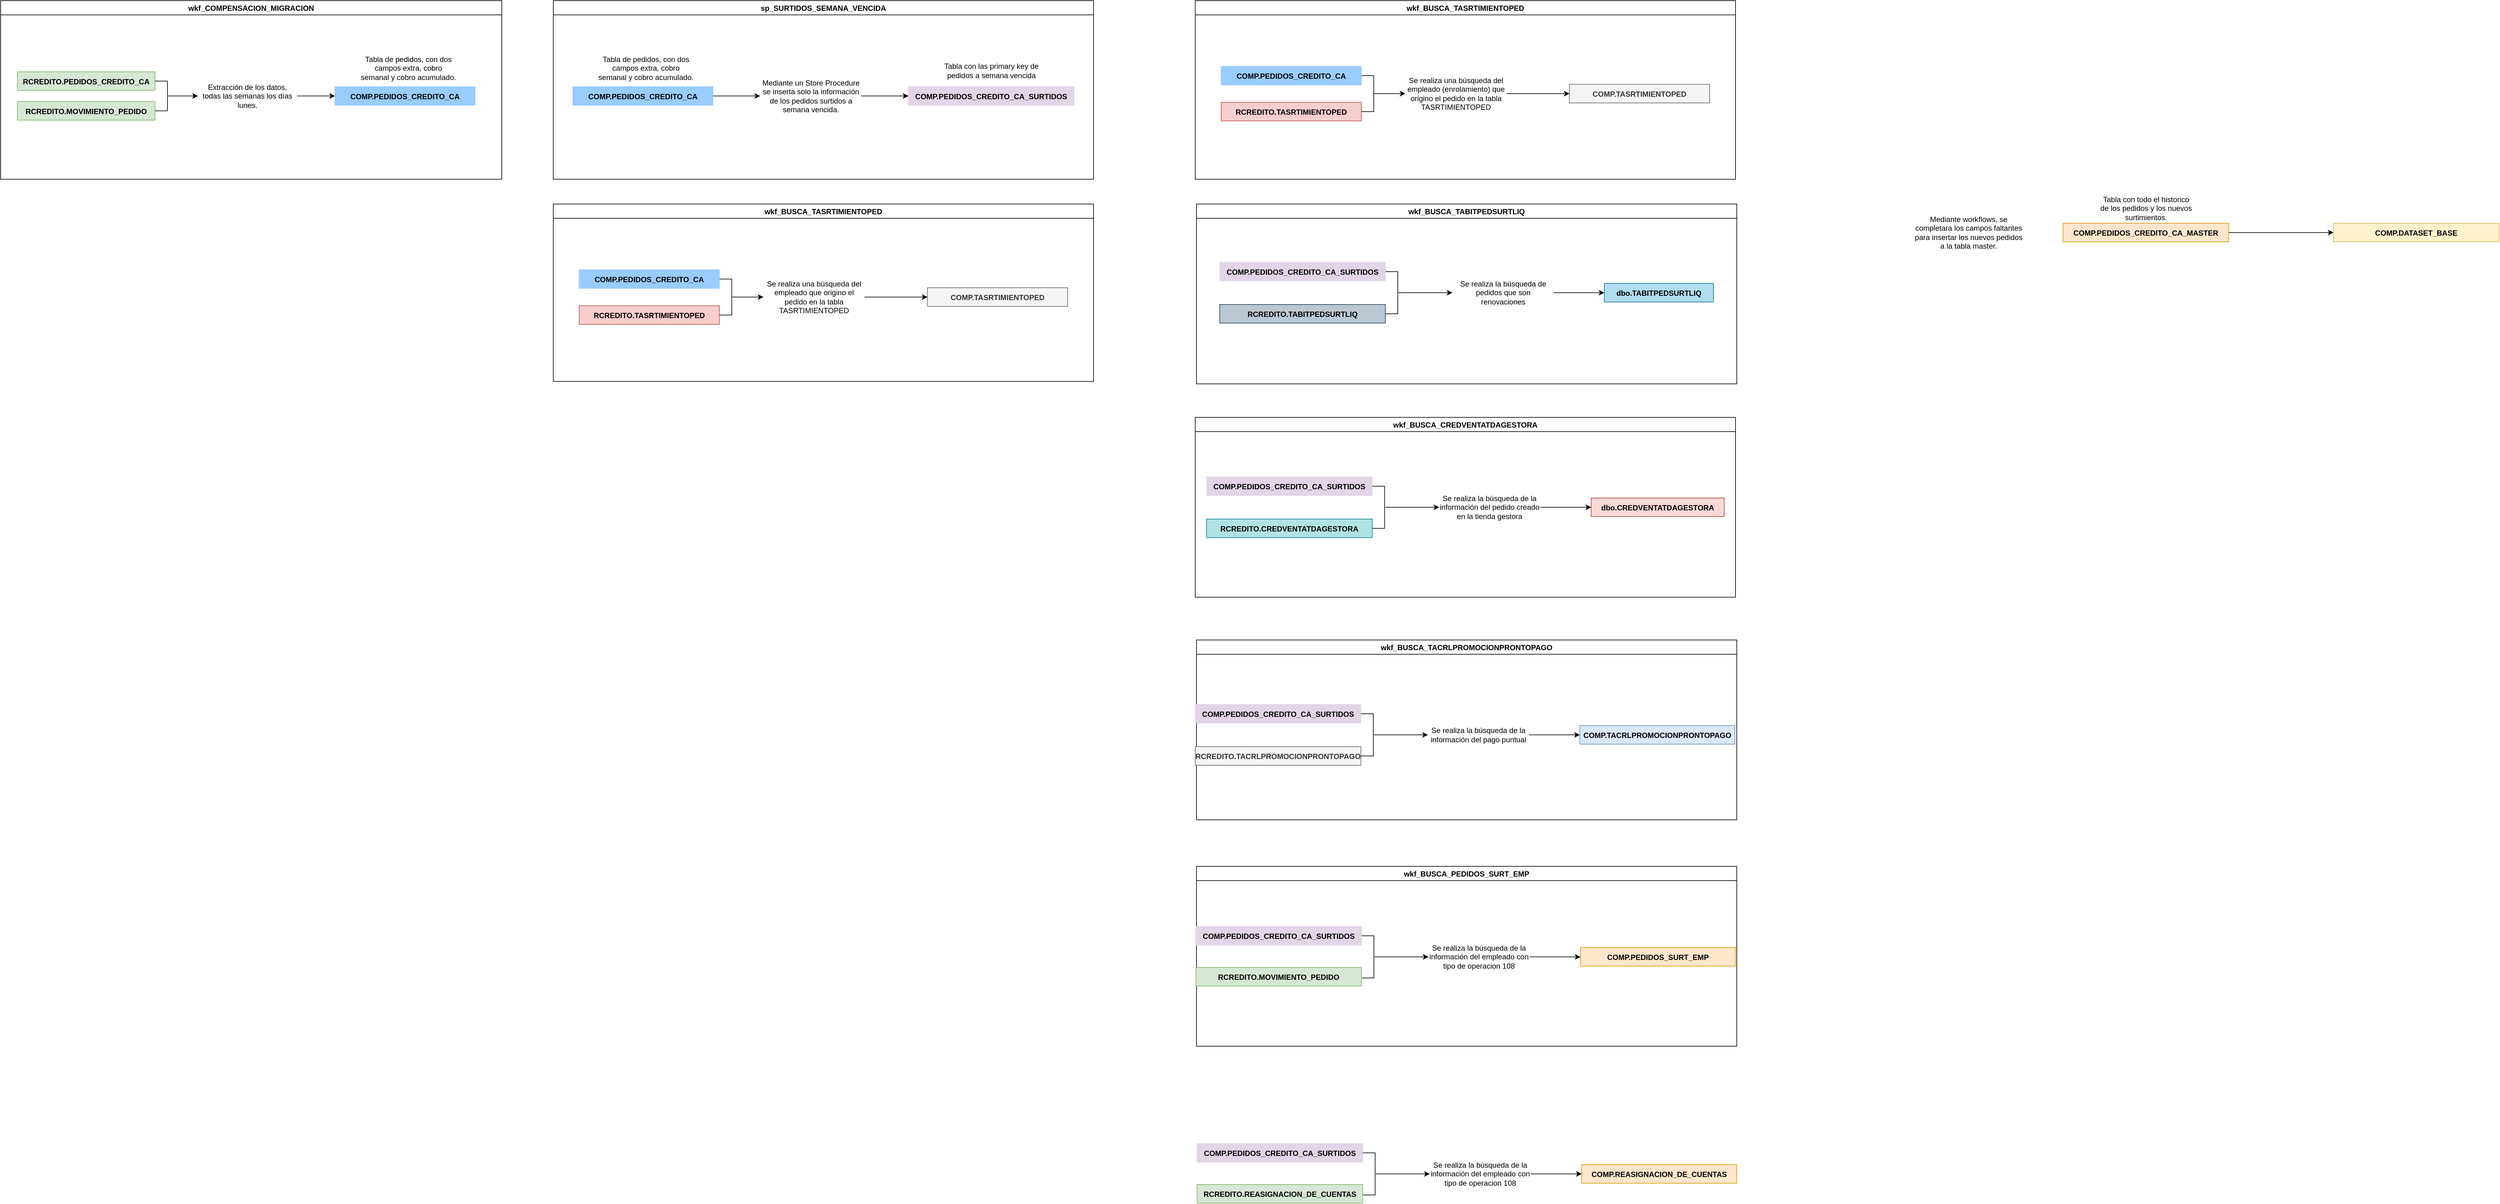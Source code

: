 <mxfile version="13.9.9" type="github">
  <diagram id="7vvKM-h0RmsxbN4j_LpW" name="Page-1">
    <mxGraphModel dx="594" dy="1976" grid="0" gridSize="10" guides="1" tooltips="1" connect="1" arrows="1" fold="1" page="1" pageScale="1" pageWidth="827" pageHeight="1169" background="#FFFFFF" math="0" shadow="0">
      <root>
        <mxCell id="0" />
        <mxCell id="1" parent="0" />
        <mxCell id="TO6H9Lhz3oGzdz73a_7L-95" style="edgeStyle=orthogonalEdgeStyle;rounded=0;orthogonalLoop=1;jettySize=auto;html=1;" parent="1" source="TO6H9Lhz3oGzdz73a_7L-54" target="TO6H9Lhz3oGzdz73a_7L-82" edge="1">
          <mxGeometry relative="1" as="geometry" />
        </mxCell>
        <mxCell id="TO6H9Lhz3oGzdz73a_7L-54" value="COMP.PEDIDOS_CREDITO_CA_MASTER" style="shape=table;startSize=30;container=1;collapsible=1;childLayout=tableLayout;fixedRows=1;rowLines=0;fontStyle=1;align=center;resizeLast=1;fillColor=#ffe6cc;strokeColor=#d79b00;" parent="1" vertex="1" collapsed="1">
          <mxGeometry x="4170" y="236" width="267" height="30" as="geometry">
            <mxRectangle x="2504" y="228" width="210.66" height="1045" as="alternateBounds" />
          </mxGeometry>
        </mxCell>
        <mxCell id="TO6H9Lhz3oGzdz73a_7L-55" value="" style="shape=partialRectangle;collapsible=0;dropTarget=0;pointerEvents=0;fillColor=none;top=0;left=0;bottom=1;right=0;points=[[0,0.5],[1,0.5]];portConstraint=eastwest;" parent="TO6H9Lhz3oGzdz73a_7L-54" vertex="1">
          <mxGeometry y="30" width="210.66" height="30" as="geometry" />
        </mxCell>
        <mxCell id="TO6H9Lhz3oGzdz73a_7L-56" value="PK" style="shape=partialRectangle;connectable=0;fillColor=none;top=0;left=0;bottom=0;right=0;fontStyle=1;overflow=hidden;" parent="TO6H9Lhz3oGzdz73a_7L-55" vertex="1">
          <mxGeometry width="30" height="30" as="geometry" />
        </mxCell>
        <mxCell id="TO6H9Lhz3oGzdz73a_7L-57" value="UniqueID" style="shape=partialRectangle;connectable=0;fillColor=none;top=0;left=0;bottom=0;right=0;align=left;spacingLeft=6;fontStyle=5;overflow=hidden;" parent="TO6H9Lhz3oGzdz73a_7L-55" vertex="1">
          <mxGeometry x="30" width="180.66" height="30" as="geometry" />
        </mxCell>
        <mxCell id="TO6H9Lhz3oGzdz73a_7L-58" value="" style="shape=partialRectangle;collapsible=0;dropTarget=0;pointerEvents=0;fillColor=none;top=0;left=0;bottom=0;right=0;points=[[0,0.5],[1,0.5]];portConstraint=eastwest;" parent="TO6H9Lhz3oGzdz73a_7L-54" vertex="1">
          <mxGeometry y="60" width="210.66" height="935" as="geometry" />
        </mxCell>
        <mxCell id="TO6H9Lhz3oGzdz73a_7L-59" value="" style="shape=partialRectangle;connectable=0;fillColor=none;top=0;left=0;bottom=0;right=0;editable=1;overflow=hidden;" parent="TO6H9Lhz3oGzdz73a_7L-58" vertex="1">
          <mxGeometry width="30" height="935" as="geometry" />
        </mxCell>
        <mxCell id="TO6H9Lhz3oGzdz73a_7L-60" value="FIPAIS&#xa;FICANAL&#xa;FISUCURSAL&#xa;FINOPEDIDO&#xa;FICTEID&#xa;FINOTIENDA&#xa;FIPLAZO&#xa;FDCSALDOCAPITAL&#xa;FDCINTXFINANCIAR&#xa;FIUNIDADNEGOCIO&#xa;FDFECHASURT&#xa;FNIMPORTEABONO&#xa;FIZONAGEO&#xa;FCEMPNUM&#xa;FIPLATAFORMA&#xa;FINOMVTO&#xa;FNMOVPIMP&#xa;FITIPOOP&#xa;FISUCORIG&#xa;FINOPEDANT&#xa;FCEMPNUMSURT&#xa;FCEMPNUMORIGINA&#xa;FCEMPNUMACT&#xa;FINOTIENDAVEND&#xa;FIPAGOPUNTUAL&#xa;FIESSEGURO &#xa;FINOPEDIDOPPSEG &#xa;FITIPOCLIENTE&#xa;SDO_ACTUAL&#xa;MORA_ACTUAL&#xa;SDO_ATRASADO &#xa;SDOTOT_INI&#xa;PERIODOS_CORRIDOS&#xa;SEGMENTOPEDIDO_LIQ&#xa;PEDIDO_SEGURO&#xa;PAISGEO&#xa;CUADRANTEGEO&#xa;ZONAGEO&#xa;FCEMPLEADO_TOP&#xa;BAZ_DIGEMPLEADO&#xa;BAZDIGCANALVEND&#xa;FINOPEDIDOVEND&#xa;EMPLEADOTOPVEND&#xa;FIPAISORIG&#xa;FICANORIG&#xa;EMPLEADOTOPCTO&#xa;COBRO_ACUMULADO_LIQ&#xa;COBRO_SEMANA_LIQ&#xa;SDO_LIQUIDADO_RENOV_LIQ&#xa;PLAZO_LIQ&#xa;TIPO_CLIENTE_LIQ&#xa;PERIODOS_CORRIDOS_LIQ&#xa;SURTIMIENTO_LIQ&#xa;CAP_INI_LIQ&#xa;INT_INI_LIQ&#xa;SDOTOT_INI_LIQ&#xa;FIUNIDADNEGOCIO_LIQ&#xa;ABONONORMAL_LIQ&#xa;SDO_ATRASADO_LIQ&#xa;SEM_ATRASO_LIQ&#xa;SDO_ACTUAL_LIQ&#xa;MORA_ACTUAL_LIQ&#xa;PRIMA_SEGURO&#xa;ATRASO_INI&#xa;EMPLEADO_SURTIO_LIQ" style="shape=partialRectangle;connectable=0;fillColor=none;top=0;left=0;bottom=0;right=0;align=left;spacingLeft=6;overflow=hidden;" parent="TO6H9Lhz3oGzdz73a_7L-58" vertex="1">
          <mxGeometry x="30" width="180.66" height="935" as="geometry" />
        </mxCell>
        <mxCell id="TO6H9Lhz3oGzdz73a_7L-61" value="" style="shape=partialRectangle;collapsible=0;dropTarget=0;pointerEvents=0;fillColor=none;top=0;left=0;bottom=0;right=0;points=[[0,0.5],[1,0.5]];portConstraint=eastwest;" parent="TO6H9Lhz3oGzdz73a_7L-54" vertex="1">
          <mxGeometry y="995" width="210.66" height="30" as="geometry" />
        </mxCell>
        <mxCell id="TO6H9Lhz3oGzdz73a_7L-62" value="" style="shape=partialRectangle;connectable=0;fillColor=none;top=0;left=0;bottom=0;right=0;editable=1;overflow=hidden;" parent="TO6H9Lhz3oGzdz73a_7L-61" vertex="1">
          <mxGeometry width="30" height="30" as="geometry" />
        </mxCell>
        <mxCell id="TO6H9Lhz3oGzdz73a_7L-63" value="" style="shape=partialRectangle;connectable=0;fillColor=none;top=0;left=0;bottom=0;right=0;align=left;spacingLeft=6;overflow=hidden;" parent="TO6H9Lhz3oGzdz73a_7L-61" vertex="1">
          <mxGeometry x="30" width="180.66" height="30" as="geometry" />
        </mxCell>
        <mxCell id="TO6H9Lhz3oGzdz73a_7L-64" value="" style="shape=partialRectangle;collapsible=0;dropTarget=0;pointerEvents=0;fillColor=none;top=0;left=0;bottom=0;right=0;points=[[0,0.5],[1,0.5]];portConstraint=eastwest;" parent="TO6H9Lhz3oGzdz73a_7L-54" vertex="1">
          <mxGeometry y="1025" width="210.66" height="20" as="geometry" />
        </mxCell>
        <mxCell id="TO6H9Lhz3oGzdz73a_7L-65" value="" style="shape=partialRectangle;connectable=0;fillColor=none;top=0;left=0;bottom=0;right=0;editable=1;overflow=hidden;" parent="TO6H9Lhz3oGzdz73a_7L-64" vertex="1">
          <mxGeometry width="30" height="20" as="geometry" />
        </mxCell>
        <mxCell id="TO6H9Lhz3oGzdz73a_7L-66" value="" style="shape=partialRectangle;connectable=0;fillColor=none;top=0;left=0;bottom=0;right=0;align=left;spacingLeft=6;overflow=hidden;" parent="TO6H9Lhz3oGzdz73a_7L-64" vertex="1">
          <mxGeometry x="30" width="180.66" height="20" as="geometry" />
        </mxCell>
        <mxCell id="XvfDKLHzEZaw35lS_-8k-10" value="Mediante workflows, se completara los campos faltantes para insertar los nuevos pedidos a la tabla master." style="text;html=1;strokeColor=none;fillColor=none;align=center;verticalAlign=middle;whiteSpace=wrap;rounded=0;" parent="1" vertex="1">
          <mxGeometry x="3928" y="230" width="180" height="42" as="geometry" />
        </mxCell>
        <mxCell id="XvfDKLHzEZaw35lS_-8k-12" value="Tabla con todo el historico de los pedidos y los nuevos surtimientos." style="text;html=1;strokeColor=none;fillColor=none;align=center;verticalAlign=middle;whiteSpace=wrap;rounded=0;" parent="1" vertex="1">
          <mxGeometry x="4226.5" y="190" width="154" height="44" as="geometry" />
        </mxCell>
        <mxCell id="TO6H9Lhz3oGzdz73a_7L-82" value="COMP.DATASET_BASE" style="shape=table;startSize=30;container=1;collapsible=1;childLayout=tableLayout;fixedRows=1;rowLines=0;fontStyle=1;align=center;resizeLast=1;fillColor=#fff2cc;strokeColor=#d6b656;" parent="1" vertex="1" collapsed="1">
          <mxGeometry x="4606" y="236" width="267" height="30" as="geometry">
            <mxRectangle x="2940" y="228" width="210.66" height="1225.582" as="alternateBounds" />
          </mxGeometry>
        </mxCell>
        <mxCell id="TO6H9Lhz3oGzdz73a_7L-83" value="" style="shape=partialRectangle;collapsible=0;dropTarget=0;pointerEvents=0;fillColor=none;top=0;left=0;bottom=1;right=0;points=[[0,0.5],[1,0.5]];portConstraint=eastwest;" parent="TO6H9Lhz3oGzdz73a_7L-82" vertex="1">
          <mxGeometry y="30" width="210.66" height="30" as="geometry" />
        </mxCell>
        <mxCell id="TO6H9Lhz3oGzdz73a_7L-84" value="PK" style="shape=partialRectangle;connectable=0;fillColor=none;top=0;left=0;bottom=0;right=0;fontStyle=1;overflow=hidden;" parent="TO6H9Lhz3oGzdz73a_7L-83" vertex="1">
          <mxGeometry width="30" height="30" as="geometry" />
        </mxCell>
        <mxCell id="TO6H9Lhz3oGzdz73a_7L-85" value="UniqueID" style="shape=partialRectangle;connectable=0;fillColor=none;top=0;left=0;bottom=0;right=0;align=left;spacingLeft=6;fontStyle=5;overflow=hidden;" parent="TO6H9Lhz3oGzdz73a_7L-83" vertex="1">
          <mxGeometry x="30" width="180.66" height="30" as="geometry" />
        </mxCell>
        <mxCell id="TO6H9Lhz3oGzdz73a_7L-86" value="" style="shape=partialRectangle;collapsible=0;dropTarget=0;pointerEvents=0;fillColor=none;top=0;left=0;bottom=0;right=0;points=[[0,0.5],[1,0.5]];portConstraint=eastwest;" parent="TO6H9Lhz3oGzdz73a_7L-82" vertex="1">
          <mxGeometry y="60" width="210.66" height="1115" as="geometry" />
        </mxCell>
        <mxCell id="TO6H9Lhz3oGzdz73a_7L-87" value="" style="shape=partialRectangle;connectable=0;fillColor=none;top=0;left=0;bottom=0;right=0;editable=1;overflow=hidden;" parent="TO6H9Lhz3oGzdz73a_7L-86" vertex="1">
          <mxGeometry width="30" height="1115" as="geometry" />
        </mxCell>
        <mxCell id="TO6H9Lhz3oGzdz73a_7L-88" value="﻿FIPAISID&#xa;FICANAL&#xa;FISUCURSAL&#xa;FINOPEDIDO&#xa;SURTIMIENTO&#xa;ABONONORMAL&#xa;PLAZO&#xa;SDO_ACTUAL&#xa;MORA_ACTUAL&#xa;SDO_ATRASADO&#xa;CAP_INI&#xa;INT_INI&#xa;SDOTOT_INI&#xa;FIUNIDADNEGOCIO&#xa;PERIODOS_CORRIDOS&#xa;PAISCU&#xa;CANALCU&#xa;SUCURSALCU&#xa;FOLIO&#xa;TIPO_CLIENTE&#xa;SEM_ATRASO&#xa;FINGCIOID&#xa;FINOTIENDA&#xa;FICTEID&#xa;FIDIGITOVER&#xa;FCEMPNUM&#xa;SEGMENTO&#xa;FIDEPTOID&#xa;ZONACOBZA&#xa;PEDIDO_LIQ&#xa;PEDIDO_SEGURO&#xa;PAISGEO&#xa;CUADRANTEGEO&#xa;ZONAGEO&#xa;FCEMPLEADO_TOP&#xa;COBRO_ACUMULADO&#xa;COBRO_SEMANA&#xa;BAZ_DIGEMPLEADO&#xa;BAZDIG&#xa;FCEMPNUMORIGINA&#xa;CANALVEND&#xa;FINOTIENDAVEND&#xa;FINOPEDIDOVEND&#xa;EMPLEADOTOPVEND&#xa;FIPAISORIG&#xa;FICANORIG&#xa;FISUCORIG&#xa;FINOPEDANT&#xa;EMPLEADOTOPCTO&#xa;COBRO_ACUMULADO_LIQ&#xa;COBRO_SEMANA_LIQ&#xa;SDO_LIQUIDADO_RENOV_LIQ&#xa;PLAZO_LIQ&#xa;TIPO_CLIENTE_LIQ&#xa;PERIODOS_CORRIDOS_LIQ&#xa;SURTIMIENTO_LIQ&#xa;CAP_INI_LIQ&#xa;INT_INI_LIQ&#xa;SDOTOT_INI_LIQ&#xa;FIUNIDADNEGOCIO_LIQ&#xa;ABONONORMAL_LIQ&#xa;SDO_ATRASADO_LIQ&#xa;SEM_ATRASO_LIQ&#xa;SDO_ACTUAL_LIQ&#xa;MORA_ACTUAL_LIQ&#xa;PRIMA_SEGURO&#xa;FIESSEGURO&#xa;ATRASO_INI&#xa;EMPLEADO_SURTIO_LIQ&#xa;PAGO_PUNTUAL&#xa;PAIS_SOL&#xa;CANAL_SOL&#xa;SUCURSAL_SOL&#xa;NUMSOLICITUD&#xa;TIPO_SOL&#xa;FECHA_AUT&#xa;MARCAS&#xa;EMP_SOL&#xa;EMP_AUT" style="shape=partialRectangle;connectable=0;fillColor=none;top=0;left=0;bottom=0;right=0;align=left;spacingLeft=6;overflow=hidden;" parent="TO6H9Lhz3oGzdz73a_7L-86" vertex="1">
          <mxGeometry x="30" width="180.66" height="1115" as="geometry" />
        </mxCell>
        <mxCell id="TO6H9Lhz3oGzdz73a_7L-89" value="" style="shape=partialRectangle;collapsible=0;dropTarget=0;pointerEvents=0;fillColor=none;top=0;left=0;bottom=0;right=0;points=[[0,0.5],[1,0.5]];portConstraint=eastwest;" parent="TO6H9Lhz3oGzdz73a_7L-82" vertex="1">
          <mxGeometry y="1175" width="210.66" height="30" as="geometry" />
        </mxCell>
        <mxCell id="TO6H9Lhz3oGzdz73a_7L-90" value="" style="shape=partialRectangle;connectable=0;fillColor=none;top=0;left=0;bottom=0;right=0;editable=1;overflow=hidden;" parent="TO6H9Lhz3oGzdz73a_7L-89" vertex="1">
          <mxGeometry width="30" height="30" as="geometry" />
        </mxCell>
        <mxCell id="TO6H9Lhz3oGzdz73a_7L-91" value="" style="shape=partialRectangle;connectable=0;fillColor=none;top=0;left=0;bottom=0;right=0;align=left;spacingLeft=6;overflow=hidden;" parent="TO6H9Lhz3oGzdz73a_7L-89" vertex="1">
          <mxGeometry x="30" width="180.66" height="30" as="geometry" />
        </mxCell>
        <mxCell id="TO6H9Lhz3oGzdz73a_7L-92" value="" style="shape=partialRectangle;collapsible=0;dropTarget=0;pointerEvents=0;fillColor=none;top=0;left=0;bottom=0;right=0;points=[[0,0.5],[1,0.5]];portConstraint=eastwest;" parent="TO6H9Lhz3oGzdz73a_7L-82" vertex="1">
          <mxGeometry y="1205" width="210.66" height="20" as="geometry" />
        </mxCell>
        <mxCell id="TO6H9Lhz3oGzdz73a_7L-93" value="" style="shape=partialRectangle;connectable=0;fillColor=none;top=0;left=0;bottom=0;right=0;editable=1;overflow=hidden;" parent="TO6H9Lhz3oGzdz73a_7L-92" vertex="1">
          <mxGeometry width="30" height="20" as="geometry" />
        </mxCell>
        <mxCell id="TO6H9Lhz3oGzdz73a_7L-94" value="" style="shape=partialRectangle;connectable=0;fillColor=none;top=0;left=0;bottom=0;right=0;align=left;spacingLeft=6;overflow=hidden;" parent="TO6H9Lhz3oGzdz73a_7L-92" vertex="1">
          <mxGeometry x="30" width="180.66" height="20" as="geometry" />
        </mxCell>
        <mxCell id="hutU6tRgzpRyq-CcQM-8-56" value="wkf_COMPENSACION_MIGRACION" style="swimlane;" parent="1" vertex="1">
          <mxGeometry x="845" y="-123" width="808" height="288" as="geometry">
            <mxRectangle x="845" y="-123" width="229" height="23" as="alternateBounds" />
          </mxGeometry>
        </mxCell>
        <mxCell id="hutU6tRgzpRyq-CcQM-8-161" value="RCREDITO.PEDIDOS_CREDITO_CA" style="shape=table;startSize=30;container=1;collapsible=1;childLayout=tableLayout;fixedRows=1;rowLines=0;fontStyle=1;align=center;resizeLast=1;fillColor=#d5e8d4;strokeColor=#82b366;" parent="hutU6tRgzpRyq-CcQM-8-56" vertex="1" collapsed="1">
          <mxGeometry x="27" y="114.75" width="222" height="30" as="geometry">
            <mxRectangle x="862" y="204" width="190" height="1200" as="alternateBounds" />
          </mxGeometry>
        </mxCell>
        <mxCell id="hutU6tRgzpRyq-CcQM-8-162" value="" style="shape=partialRectangle;collapsible=0;dropTarget=0;pointerEvents=0;fillColor=none;top=0;left=0;bottom=1;right=0;points=[[0,0.5],[1,0.5]];portConstraint=eastwest;" parent="hutU6tRgzpRyq-CcQM-8-161" vertex="1">
          <mxGeometry y="30" width="190" height="30" as="geometry" />
        </mxCell>
        <mxCell id="hutU6tRgzpRyq-CcQM-8-163" value="PK" style="shape=partialRectangle;connectable=0;fillColor=none;top=0;left=0;bottom=0;right=0;fontStyle=1;overflow=hidden;" parent="hutU6tRgzpRyq-CcQM-8-162" vertex="1">
          <mxGeometry width="30" height="30" as="geometry" />
        </mxCell>
        <mxCell id="hutU6tRgzpRyq-CcQM-8-164" value="UniqueID" style="shape=partialRectangle;connectable=0;fillColor=none;top=0;left=0;bottom=0;right=0;align=left;spacingLeft=6;fontStyle=5;overflow=hidden;" parent="hutU6tRgzpRyq-CcQM-8-162" vertex="1">
          <mxGeometry x="30" width="160" height="30" as="geometry" />
        </mxCell>
        <mxCell id="hutU6tRgzpRyq-CcQM-8-165" value="" style="shape=partialRectangle;collapsible=0;dropTarget=0;pointerEvents=0;fillColor=none;top=0;left=0;bottom=0;right=0;points=[[0,0.5],[1,0.5]];portConstraint=eastwest;" parent="hutU6tRgzpRyq-CcQM-8-161" vertex="1">
          <mxGeometry y="60" width="190" height="1140" as="geometry" />
        </mxCell>
        <mxCell id="hutU6tRgzpRyq-CcQM-8-166" value="" style="shape=partialRectangle;connectable=0;fillColor=none;top=0;left=0;bottom=0;right=0;editable=1;overflow=hidden;" parent="hutU6tRgzpRyq-CcQM-8-165" vertex="1">
          <mxGeometry width="30" height="1140" as="geometry" />
        </mxCell>
        <mxCell id="hutU6tRgzpRyq-CcQM-8-167" value="FIPAISID&#xa;FICANAL&#xa;FISUCURSAL&#xa;FINOPEDIDO&#xa;FINGCIOID&#xa;FINOTIENDA&#xa;FICTEID&#xa;FIDIGITOVER&#xa;FDFECHASURT&#xa;FDINIPER&#xa;FNIMPORTEABONO&#xa;FDULTPAGO&#xa;FNIMPORTEULTPAGO&#xa;FIPLAZO&#xa;FIPERIODO&#xa;FNENGANCHE&#xa;FNSALDO&#xa;FNMORATORIOS&#xa;FNSALDOATRASADO&#xa;FIPERVENCIDOS&#xa;FIPERINACTIVIDAD&#xa;FIPERATRASO&#xa;FIPERATRAACUM&#xa;FICLASIFCUENTA&#xa;FINOGESTIONES&#xa;FIGESTSINCOBRO&#xa;FDULTIMAVISITA&#xa;FIRESULUVISITA&#xa;FINOPAGOS&#xa;FDULTIMOABONO&#xa;FNULTIMOABONO&#xa;FNULTABONOMORA&#xa;FNBONIFICA&#xa;FNIMPPAGARBONIF&#xa;FIPEDSTATUS&#xa;FDFECULTACT&#xa;FIDESPID&#xa;FNSDOANTMORA&#xa;FINOVECESATR&#xa;FIRUTA&#xa;FDCSALDOCAPITAL&#xa;FDCINTXFINANCIAR&#xa;FDCSALDOORIGINAL&#xa;FDCINTTOTXATRASO&#xa;FIPAGOSCAPITAL&#xa;FIPAGOSINTERESES&#xa;FCOBSERVACION&#xa;FIDEPTOID&#xa;FIZONAID&#xa;FCEMPNUM&#xa;FDFECHACANC&#xa;FNCREDVARIOS&#xa;FISEMATRAS&#xa;FITIPODEPTO&#xa;FIUNIDADNEGOCIO&#xa;FNPRECIOD&#xa;FIIDZONACOBZA&#xa;FIIDORIGEN&#xa;FNIMPTOTVENTA&#xa;FIEMISION&#xa;FISERIE&#xa;FIPERACTUAL&#xa;FIPERCORRIDO&#xa;FISTATUSEMISION&#xa;FCFOLIOPARAM&#xa;FITIPOCLIENTE&#xa;FIDIASSERV&#xa;FIDIASGRACIA&#xa;FISTATUSREGIONAL&#xa;FCEMPNUMET&#xa;FNIMPPAGADO&#xa;FNIMPDEVENG&#xa;FNULTIMPMORA&#xa;FCSTATCARTERA&#xa;FCCLASCAR&#xa;FISALDOIDNCALVENC&#xa;FISOLICITUDID&#xa;FIPAISCU&#xa;FICANALCU&#xa;FISUCURSALCU&#xa;FIFOLIO" style="shape=partialRectangle;connectable=0;fillColor=none;top=0;left=0;bottom=0;right=0;align=left;spacingLeft=6;overflow=hidden;" parent="hutU6tRgzpRyq-CcQM-8-165" vertex="1">
          <mxGeometry x="30" width="160" height="1140" as="geometry" />
        </mxCell>
        <mxCell id="hutU6tRgzpRyq-CcQM-8-168" value="COMP.PEDIDOS_CREDITO_CA" style="shape=table;startSize=30;container=1;collapsible=1;childLayout=tableLayout;fixedRows=1;rowLines=0;fontStyle=1;align=center;resizeLast=1;fillColor=#99CCFF;strokeColor=#99CCFF;" parent="hutU6tRgzpRyq-CcQM-8-56" vertex="1" collapsed="1">
          <mxGeometry x="539" y="138.75" width="226" height="30" as="geometry">
            <mxRectangle x="1374" y="228" width="188" height="1225.757" as="alternateBounds" />
          </mxGeometry>
        </mxCell>
        <mxCell id="hutU6tRgzpRyq-CcQM-8-169" value="" style="shape=partialRectangle;collapsible=0;dropTarget=0;pointerEvents=0;fillColor=none;top=0;left=0;bottom=1;right=0;points=[[0,0.5],[1,0.5]];portConstraint=eastwest;" parent="hutU6tRgzpRyq-CcQM-8-168" vertex="1">
          <mxGeometry y="30" width="188" height="30" as="geometry" />
        </mxCell>
        <mxCell id="hutU6tRgzpRyq-CcQM-8-170" value="PK" style="shape=partialRectangle;connectable=0;fillColor=none;top=0;left=0;bottom=0;right=0;fontStyle=1;overflow=hidden;" parent="hutU6tRgzpRyq-CcQM-8-169" vertex="1">
          <mxGeometry width="30" height="30" as="geometry" />
        </mxCell>
        <mxCell id="hutU6tRgzpRyq-CcQM-8-171" value="UniqueID" style="shape=partialRectangle;connectable=0;fillColor=none;top=0;left=0;bottom=0;right=0;align=left;spacingLeft=6;fontStyle=5;overflow=hidden;" parent="hutU6tRgzpRyq-CcQM-8-169" vertex="1">
          <mxGeometry x="30" width="158" height="30" as="geometry" />
        </mxCell>
        <mxCell id="hutU6tRgzpRyq-CcQM-8-172" value="" style="shape=partialRectangle;collapsible=0;dropTarget=0;pointerEvents=0;fillColor=none;top=0;left=0;bottom=0;right=0;points=[[0,0.5],[1,0.5]];portConstraint=eastwest;" parent="hutU6tRgzpRyq-CcQM-8-168" vertex="1">
          <mxGeometry y="60" width="188" height="1165" as="geometry" />
        </mxCell>
        <mxCell id="hutU6tRgzpRyq-CcQM-8-173" value="" style="shape=partialRectangle;connectable=0;fillColor=none;top=0;left=0;bottom=0;right=0;editable=1;overflow=hidden;" parent="hutU6tRgzpRyq-CcQM-8-172" vertex="1">
          <mxGeometry width="30" height="1165" as="geometry" />
        </mxCell>
        <mxCell id="hutU6tRgzpRyq-CcQM-8-174" value="FIPAISID&#xa;FICANAL&#xa;FISUCURSAL&#xa;FINOPEDIDO&#xa;FINGCIOID&#xa;FINOTIENDA&#xa;FICTEID&#xa;FIDIGITOVER&#xa;FDFECHASURT&#xa;FDINIPER&#xa;FNIMPORTEABONO&#xa;FDULTPAGO&#xa;FNIMPORTEULTPAGO&#xa;FIPLAZO&#xa;FIPERIODO&#xa;FNENGANCHE&#xa;FNSALDO&#xa;FNMORATORIOS&#xa;FNSALDOATRASADO&#xa;FIPERVENCIDOS&#xa;FIPERINACTIVIDAD&#xa;FIPERATRASO&#xa;FIPERATRAACUM&#xa;FICLASIFCUENTA&#xa;FINOGESTIONES&#xa;FIGESTSINCOBRO&#xa;FDULTIMAVISITA&#xa;FIRESULUVISITA&#xa;FINOPAGOS&#xa;FDULTIMOABONO&#xa;FNULTIMOABONO&#xa;FNULTABONOMORA&#xa;FNBONIFICA&#xa;FNIMPPAGARBONIF&#xa;FIPEDSTATUS&#xa;FDFECULTACT&#xa;FIDESPID&#xa;FNSDOANTMORA&#xa;FINOVECESATR&#xa;FIRUTA&#xa;FDCSALDOCAPITAL&#xa;FDCINTXFINANCIAR&#xa;FDCSALDOORIGINAL&#xa;FDCINTTOTXATRASO&#xa;FIPAGOSCAPITAL&#xa;FIPAGOSINTERESES&#xa;FCOBSERVACION&#xa;FIDEPTOID&#xa;FIZONAID&#xa;FCEMPNUM&#xa;FDFECHACANC&#xa;FNCREDVARIOS&#xa;FISEMATRAS&#xa;FITIPODEPTO&#xa;FIUNIDADNEGOCIO&#xa;FNPRECIOD&#xa;FIIDZONACOBZA&#xa;FIIDORIGEN&#xa;FNIMPTOTVENTA&#xa;FIEMISION&#xa;FISERIE&#xa;FIPERACTUAL&#xa;FIPERCORRIDO&#xa;FISTATUSEMISION&#xa;FCFOLIOPARAM&#xa;FITIPOCLIENTE&#xa;FIDIASSERV&#xa;FIDIASGRACIA&#xa;FISTATUSREGIONAL&#xa;FCEMPNUMET&#xa;FNIMPPAGADO&#xa;FNIMPDEVENG&#xa;FNULTIMPMORA&#xa;FCSTATCARTERA&#xa;FCCLASCAR&#xa;FISALDOIDNCALVENC&#xa;FISOLICITUDID&#xa;FIPAISCU&#xa;FICANALCU&#xa;FISUCURSALCU&#xa;FIFOLIO&#xa;FNCOBROSEM&#xa;FNCOBROACUM&#xa;" style="shape=partialRectangle;connectable=0;fillColor=none;top=0;left=0;bottom=0;right=0;align=left;spacingLeft=6;overflow=hidden;" parent="hutU6tRgzpRyq-CcQM-8-172" vertex="1">
          <mxGeometry x="30" width="158" height="1165" as="geometry" />
        </mxCell>
        <mxCell id="hutU6tRgzpRyq-CcQM-8-175" style="edgeStyle=orthogonalEdgeStyle;rounded=0;orthogonalLoop=1;jettySize=auto;html=1;endArrow=none;endFill=0;startArrow=classic;startFill=1;" parent="hutU6tRgzpRyq-CcQM-8-56" source="hutU6tRgzpRyq-CcQM-8-176" edge="1">
          <mxGeometry relative="1" as="geometry">
            <mxPoint x="269" y="153.75" as="targetPoint" />
          </mxGeometry>
        </mxCell>
        <mxCell id="hutU6tRgzpRyq-CcQM-8-176" value="Extracción de los datos, todas las semanas los días lunes." style="text;html=1;strokeColor=none;fillColor=none;align=center;verticalAlign=middle;whiteSpace=wrap;rounded=0;" parent="hutU6tRgzpRyq-CcQM-8-56" vertex="1">
          <mxGeometry x="318" y="100.25" width="160" height="107" as="geometry" />
        </mxCell>
        <mxCell id="hutU6tRgzpRyq-CcQM-8-160" style="edgeStyle=orthogonalEdgeStyle;rounded=0;orthogonalLoop=1;jettySize=auto;html=1;" parent="hutU6tRgzpRyq-CcQM-8-56" source="hutU6tRgzpRyq-CcQM-8-176" target="hutU6tRgzpRyq-CcQM-8-168" edge="1">
          <mxGeometry relative="1" as="geometry" />
        </mxCell>
        <mxCell id="hutU6tRgzpRyq-CcQM-8-177" value="Tabla de pedidos, con dos campos extra, cobro semanal y cobro acumulado." style="text;html=1;strokeColor=none;fillColor=none;align=center;verticalAlign=middle;whiteSpace=wrap;rounded=0;" parent="hutU6tRgzpRyq-CcQM-8-56" vertex="1">
          <mxGeometry x="578.5" y="80.75" width="157" height="56" as="geometry" />
        </mxCell>
        <mxCell id="hutU6tRgzpRyq-CcQM-8-178" style="edgeStyle=orthogonalEdgeStyle;rounded=0;orthogonalLoop=1;jettySize=auto;html=1;entryX=1;entryY=0.5;entryDx=0;entryDy=0;endArrow=none;endFill=0;" parent="hutU6tRgzpRyq-CcQM-8-56" source="hutU6tRgzpRyq-CcQM-8-179" target="hutU6tRgzpRyq-CcQM-8-161" edge="1">
          <mxGeometry relative="1" as="geometry">
            <Array as="points">
              <mxPoint x="269" y="177.75" />
              <mxPoint x="269" y="129.75" />
            </Array>
          </mxGeometry>
        </mxCell>
        <mxCell id="hutU6tRgzpRyq-CcQM-8-179" value="RCREDITO.MOVIMIENTO_PEDIDO" style="shape=table;startSize=30;container=1;collapsible=1;childLayout=tableLayout;fixedRows=1;rowLines=0;fontStyle=1;align=center;resizeLast=1;fillColor=#d5e8d4;strokeColor=#82b366;" parent="hutU6tRgzpRyq-CcQM-8-56" vertex="1" collapsed="1">
          <mxGeometry x="27" y="162.75" width="222" height="30" as="geometry">
            <mxRectangle x="862" y="252" width="190" height="253" as="alternateBounds" />
          </mxGeometry>
        </mxCell>
        <mxCell id="hutU6tRgzpRyq-CcQM-8-180" value="" style="shape=partialRectangle;collapsible=0;dropTarget=0;pointerEvents=0;fillColor=none;top=0;left=0;bottom=1;right=0;points=[[0,0.5],[1,0.5]];portConstraint=eastwest;" parent="hutU6tRgzpRyq-CcQM-8-179" vertex="1">
          <mxGeometry y="30" width="190" height="30" as="geometry" />
        </mxCell>
        <mxCell id="hutU6tRgzpRyq-CcQM-8-181" value="PK" style="shape=partialRectangle;connectable=0;fillColor=none;top=0;left=0;bottom=0;right=0;fontStyle=1;overflow=hidden;" parent="hutU6tRgzpRyq-CcQM-8-180" vertex="1">
          <mxGeometry width="30" height="30" as="geometry" />
        </mxCell>
        <mxCell id="hutU6tRgzpRyq-CcQM-8-182" value="UniqueID" style="shape=partialRectangle;connectable=0;fillColor=none;top=0;left=0;bottom=0;right=0;align=left;spacingLeft=6;fontStyle=5;overflow=hidden;" parent="hutU6tRgzpRyq-CcQM-8-180" vertex="1">
          <mxGeometry x="30" width="160" height="30" as="geometry" />
        </mxCell>
        <mxCell id="hutU6tRgzpRyq-CcQM-8-183" value="" style="shape=partialRectangle;collapsible=0;dropTarget=0;pointerEvents=0;fillColor=none;top=0;left=0;bottom=0;right=0;points=[[0,0.5],[1,0.5]];portConstraint=eastwest;" parent="hutU6tRgzpRyq-CcQM-8-179" vertex="1">
          <mxGeometry y="60" width="190" height="193" as="geometry" />
        </mxCell>
        <mxCell id="hutU6tRgzpRyq-CcQM-8-184" value="" style="shape=partialRectangle;connectable=0;fillColor=none;top=0;left=0;bottom=0;right=0;editable=1;overflow=hidden;" parent="hutU6tRgzpRyq-CcQM-8-183" vertex="1">
          <mxGeometry width="30" height="193" as="geometry" />
        </mxCell>
        <mxCell id="hutU6tRgzpRyq-CcQM-8-185" value="FIPAISID&#xa;FICANAL&#xa;FISUCURSAL&#xa;FINOPEDIDO&#xa;FINOMOVTO&#xa;FINOTRANSAC&#xa;FITIPOOP&#xa;FDFECMOVTOPED&#xa;FIMOVPCARABO&#xa;FNMOVPIMP&#xa;FCUSERID&#xa;FCWS&#xa;FICONCEPMOV" style="shape=partialRectangle;connectable=0;fillColor=none;top=0;left=0;bottom=0;right=0;align=left;spacingLeft=6;overflow=hidden;" parent="hutU6tRgzpRyq-CcQM-8-183" vertex="1">
          <mxGeometry x="30" width="160" height="193" as="geometry" />
        </mxCell>
        <mxCell id="hutU6tRgzpRyq-CcQM-8-186" value="sp_SURTIDOS_SEMANA_VENCIDA" style="swimlane;" parent="1" vertex="1">
          <mxGeometry x="1736" y="-123" width="871" height="288" as="geometry">
            <mxRectangle x="845" y="-123" width="229" height="23" as="alternateBounds" />
          </mxGeometry>
        </mxCell>
        <mxCell id="hutU6tRgzpRyq-CcQM-8-272" value="COMP.PEDIDOS_CREDITO_CA" style="shape=table;startSize=30;container=1;collapsible=1;childLayout=tableLayout;fixedRows=1;rowLines=0;fontStyle=1;align=center;resizeLast=1;fillColor=#99CCFF;strokeColor=#99CCFF;" parent="hutU6tRgzpRyq-CcQM-8-186" vertex="1" collapsed="1">
          <mxGeometry x="31.5" y="138.75" width="226" height="30" as="geometry">
            <mxRectangle x="1374" y="228" width="188" height="1225.757" as="alternateBounds" />
          </mxGeometry>
        </mxCell>
        <mxCell id="hutU6tRgzpRyq-CcQM-8-273" value="" style="shape=partialRectangle;collapsible=0;dropTarget=0;pointerEvents=0;fillColor=none;top=0;left=0;bottom=1;right=0;points=[[0,0.5],[1,0.5]];portConstraint=eastwest;" parent="hutU6tRgzpRyq-CcQM-8-272" vertex="1">
          <mxGeometry y="30" width="188" height="30" as="geometry" />
        </mxCell>
        <mxCell id="hutU6tRgzpRyq-CcQM-8-274" value="PK" style="shape=partialRectangle;connectable=0;fillColor=none;top=0;left=0;bottom=0;right=0;fontStyle=1;overflow=hidden;" parent="hutU6tRgzpRyq-CcQM-8-273" vertex="1">
          <mxGeometry width="30" height="30" as="geometry" />
        </mxCell>
        <mxCell id="hutU6tRgzpRyq-CcQM-8-275" value="UniqueID" style="shape=partialRectangle;connectable=0;fillColor=none;top=0;left=0;bottom=0;right=0;align=left;spacingLeft=6;fontStyle=5;overflow=hidden;" parent="hutU6tRgzpRyq-CcQM-8-273" vertex="1">
          <mxGeometry x="30" width="158" height="30" as="geometry" />
        </mxCell>
        <mxCell id="hutU6tRgzpRyq-CcQM-8-276" value="" style="shape=partialRectangle;collapsible=0;dropTarget=0;pointerEvents=0;fillColor=none;top=0;left=0;bottom=0;right=0;points=[[0,0.5],[1,0.5]];portConstraint=eastwest;" parent="hutU6tRgzpRyq-CcQM-8-272" vertex="1">
          <mxGeometry y="60" width="188" height="1165" as="geometry" />
        </mxCell>
        <mxCell id="hutU6tRgzpRyq-CcQM-8-277" value="" style="shape=partialRectangle;connectable=0;fillColor=none;top=0;left=0;bottom=0;right=0;editable=1;overflow=hidden;" parent="hutU6tRgzpRyq-CcQM-8-276" vertex="1">
          <mxGeometry width="30" height="1165" as="geometry" />
        </mxCell>
        <mxCell id="hutU6tRgzpRyq-CcQM-8-278" value="FIPAISID&#xa;FICANAL&#xa;FISUCURSAL&#xa;FINOPEDIDO&#xa;FINGCIOID&#xa;FINOTIENDA&#xa;FICTEID&#xa;FIDIGITOVER&#xa;FDFECHASURT&#xa;FDINIPER&#xa;FNIMPORTEABONO&#xa;FDULTPAGO&#xa;FNIMPORTEULTPAGO&#xa;FIPLAZO&#xa;FIPERIODO&#xa;FNENGANCHE&#xa;FNSALDO&#xa;FNMORATORIOS&#xa;FNSALDOATRASADO&#xa;FIPERVENCIDOS&#xa;FIPERINACTIVIDAD&#xa;FIPERATRASO&#xa;FIPERATRAACUM&#xa;FICLASIFCUENTA&#xa;FINOGESTIONES&#xa;FIGESTSINCOBRO&#xa;FDULTIMAVISITA&#xa;FIRESULUVISITA&#xa;FINOPAGOS&#xa;FDULTIMOABONO&#xa;FNULTIMOABONO&#xa;FNULTABONOMORA&#xa;FNBONIFICA&#xa;FNIMPPAGARBONIF&#xa;FIPEDSTATUS&#xa;FDFECULTACT&#xa;FIDESPID&#xa;FNSDOANTMORA&#xa;FINOVECESATR&#xa;FIRUTA&#xa;FDCSALDOCAPITAL&#xa;FDCINTXFINANCIAR&#xa;FDCSALDOORIGINAL&#xa;FDCINTTOTXATRASO&#xa;FIPAGOSCAPITAL&#xa;FIPAGOSINTERESES&#xa;FCOBSERVACION&#xa;FIDEPTOID&#xa;FIZONAID&#xa;FCEMPNUM&#xa;FDFECHACANC&#xa;FNCREDVARIOS&#xa;FISEMATRAS&#xa;FITIPODEPTO&#xa;FIUNIDADNEGOCIO&#xa;FNPRECIOD&#xa;FIIDZONACOBZA&#xa;FIIDORIGEN&#xa;FNIMPTOTVENTA&#xa;FIEMISION&#xa;FISERIE&#xa;FIPERACTUAL&#xa;FIPERCORRIDO&#xa;FISTATUSEMISION&#xa;FCFOLIOPARAM&#xa;FITIPOCLIENTE&#xa;FIDIASSERV&#xa;FIDIASGRACIA&#xa;FISTATUSREGIONAL&#xa;FCEMPNUMET&#xa;FNIMPPAGADO&#xa;FNIMPDEVENG&#xa;FNULTIMPMORA&#xa;FCSTATCARTERA&#xa;FCCLASCAR&#xa;FISALDOIDNCALVENC&#xa;FISOLICITUDID&#xa;FIPAISCU&#xa;FICANALCU&#xa;FISUCURSALCU&#xa;FIFOLIO&#xa;FNCOBROSEM&#xa;FNCOBROACUM&#xa;" style="shape=partialRectangle;connectable=0;fillColor=none;top=0;left=0;bottom=0;right=0;align=left;spacingLeft=6;overflow=hidden;" parent="hutU6tRgzpRyq-CcQM-8-276" vertex="1">
          <mxGeometry x="30" width="158" height="1165" as="geometry" />
        </mxCell>
        <mxCell id="hutU6tRgzpRyq-CcQM-8-279" value="Tabla de pedidos, con dos campos extra, cobro semanal y cobro acumulado." style="text;html=1;strokeColor=none;fillColor=none;align=center;verticalAlign=middle;whiteSpace=wrap;rounded=0;" parent="hutU6tRgzpRyq-CcQM-8-186" vertex="1">
          <mxGeometry x="71" y="80.75" width="157" height="56" as="geometry" />
        </mxCell>
        <mxCell id="hutU6tRgzpRyq-CcQM-8-280" value="COMP.PEDIDOS_CREDITO_CA_SURTIDOS" style="shape=table;startSize=30;container=1;collapsible=1;childLayout=tableLayout;fixedRows=1;rowLines=0;fontStyle=1;align=center;resizeLast=1;strokeColor=#E1D5E7;fillColor=#E1D5E7;" parent="hutU6tRgzpRyq-CcQM-8-186" vertex="1" collapsed="1">
          <mxGeometry x="572.5" y="138.75" width="267" height="30" as="geometry">
            <mxRectangle x="572.5" y="138.75" width="210.66" height="245.033" as="alternateBounds" />
          </mxGeometry>
        </mxCell>
        <mxCell id="hutU6tRgzpRyq-CcQM-8-281" value="" style="shape=partialRectangle;collapsible=0;dropTarget=0;pointerEvents=0;fillColor=none;top=0;left=0;bottom=1;right=0;points=[[0,0.5],[1,0.5]];portConstraint=eastwest;" parent="hutU6tRgzpRyq-CcQM-8-280" vertex="1">
          <mxGeometry y="30" width="210.66" height="30" as="geometry" />
        </mxCell>
        <mxCell id="hutU6tRgzpRyq-CcQM-8-282" value="PK" style="shape=partialRectangle;connectable=0;fillColor=none;top=0;left=0;bottom=0;right=0;fontStyle=1;overflow=hidden;" parent="hutU6tRgzpRyq-CcQM-8-281" vertex="1">
          <mxGeometry width="30" height="30" as="geometry" />
        </mxCell>
        <mxCell id="hutU6tRgzpRyq-CcQM-8-283" value="UniqueID" style="shape=partialRectangle;connectable=0;fillColor=none;top=0;left=0;bottom=0;right=0;align=left;spacingLeft=6;fontStyle=5;overflow=hidden;" parent="hutU6tRgzpRyq-CcQM-8-281" vertex="1">
          <mxGeometry x="30" width="180.66" height="30" as="geometry" />
        </mxCell>
        <mxCell id="hutU6tRgzpRyq-CcQM-8-284" value="" style="shape=partialRectangle;collapsible=0;dropTarget=0;pointerEvents=0;fillColor=none;top=0;left=0;bottom=0;right=0;points=[[0,0.5],[1,0.5]];portConstraint=eastwest;" parent="hutU6tRgzpRyq-CcQM-8-280" vertex="1">
          <mxGeometry y="60" width="210.66" height="185" as="geometry" />
        </mxCell>
        <mxCell id="hutU6tRgzpRyq-CcQM-8-285" value="" style="shape=partialRectangle;connectable=0;fillColor=none;top=0;left=0;bottom=0;right=0;editable=1;overflow=hidden;" parent="hutU6tRgzpRyq-CcQM-8-284" vertex="1">
          <mxGeometry width="30" height="185" as="geometry" />
        </mxCell>
        <mxCell id="hutU6tRgzpRyq-CcQM-8-286" value="FIPAISID&#xa;FICANAL&#xa;FISUCURSAL&#xa;FINOPEDIDO&#xa;FICTECU&#xa;FIPAISCU&#xa;CANALCU&#xa;FOLIOCU&#xa;SUCURSALCU&#xa;FINGCIOID&#xa;FICTEID&#xa;FINOTIENDA&#xa;FIDIGITOVER&#xa;FDFECHASURT&#xa;" style="shape=partialRectangle;connectable=0;fillColor=none;top=0;left=0;bottom=0;right=0;align=left;spacingLeft=6;overflow=hidden;" parent="hutU6tRgzpRyq-CcQM-8-284" vertex="1">
          <mxGeometry x="30" width="180.66" height="185" as="geometry" />
        </mxCell>
        <mxCell id="hutU6tRgzpRyq-CcQM-8-293" value="Mediante un Store Procedure se inserta solo la información de los pedidos surtidos a semana vencida." style="text;html=1;strokeColor=none;fillColor=none;align=center;verticalAlign=middle;whiteSpace=wrap;rounded=0;" parent="hutU6tRgzpRyq-CcQM-8-186" vertex="1">
          <mxGeometry x="333.5" y="128.25" width="163" height="51" as="geometry" />
        </mxCell>
        <mxCell id="hutU6tRgzpRyq-CcQM-8-271" style="edgeStyle=orthogonalEdgeStyle;rounded=0;orthogonalLoop=1;jettySize=auto;html=1;" parent="hutU6tRgzpRyq-CcQM-8-186" source="hutU6tRgzpRyq-CcQM-8-293" target="hutU6tRgzpRyq-CcQM-8-280" edge="1">
          <mxGeometry relative="1" as="geometry" />
        </mxCell>
        <mxCell id="hutU6tRgzpRyq-CcQM-8-294" style="edgeStyle=orthogonalEdgeStyle;rounded=0;orthogonalLoop=1;jettySize=auto;html=1;" parent="hutU6tRgzpRyq-CcQM-8-186" source="hutU6tRgzpRyq-CcQM-8-272" target="hutU6tRgzpRyq-CcQM-8-293" edge="1">
          <mxGeometry relative="1" as="geometry">
            <mxPoint x="262.5" y="153.75" as="sourcePoint" />
            <mxPoint x="572.5" y="153.75" as="targetPoint" />
          </mxGeometry>
        </mxCell>
        <mxCell id="hutU6tRgzpRyq-CcQM-8-295" value="Tabla con las primary key de pedidos a semana vencida " style="text;html=1;strokeColor=none;fillColor=none;align=center;verticalAlign=middle;whiteSpace=wrap;rounded=0;" parent="hutU6tRgzpRyq-CcQM-8-186" vertex="1">
          <mxGeometry x="627.5" y="84.75" width="157" height="56" as="geometry" />
        </mxCell>
        <mxCell id="hutU6tRgzpRyq-CcQM-8-296" value="wkf_BUSCA_TASRTIMIENTOPED" style="swimlane;" parent="1" vertex="1">
          <mxGeometry x="1736" y="205" width="871" height="286" as="geometry">
            <mxRectangle x="845" y="-123" width="229" height="23" as="alternateBounds" />
          </mxGeometry>
        </mxCell>
        <mxCell id="hutU6tRgzpRyq-CcQM-8-322" value="RCREDITO.TASRTIMIENTOPED" style="shape=table;startSize=30;container=1;collapsible=1;childLayout=tableLayout;fixedRows=1;rowLines=0;fontStyle=1;align=center;resizeLast=1;fillColor=#f8cecc;strokeColor=#b85450;" parent="hutU6tRgzpRyq-CcQM-8-296" vertex="1" collapsed="1">
          <mxGeometry x="41.75" y="164" width="226" height="30" as="geometry">
            <mxRectangle x="41.75" y="164" width="188" height="256" as="alternateBounds" />
          </mxGeometry>
        </mxCell>
        <mxCell id="hutU6tRgzpRyq-CcQM-8-323" value="" style="shape=partialRectangle;collapsible=0;dropTarget=0;pointerEvents=0;fillColor=none;top=0;left=0;bottom=1;right=0;points=[[0,0.5],[1,0.5]];portConstraint=eastwest;" parent="hutU6tRgzpRyq-CcQM-8-322" vertex="1">
          <mxGeometry y="30" width="188" height="30" as="geometry" />
        </mxCell>
        <mxCell id="hutU6tRgzpRyq-CcQM-8-324" value="PK" style="shape=partialRectangle;connectable=0;fillColor=none;top=0;left=0;bottom=0;right=0;fontStyle=1;overflow=hidden;" parent="hutU6tRgzpRyq-CcQM-8-323" vertex="1">
          <mxGeometry width="30" height="30" as="geometry" />
        </mxCell>
        <mxCell id="hutU6tRgzpRyq-CcQM-8-325" value="UniqueID" style="shape=partialRectangle;connectable=0;fillColor=none;top=0;left=0;bottom=0;right=0;align=left;spacingLeft=6;fontStyle=5;overflow=hidden;" parent="hutU6tRgzpRyq-CcQM-8-323" vertex="1">
          <mxGeometry x="30" width="158" height="30" as="geometry" />
        </mxCell>
        <mxCell id="hutU6tRgzpRyq-CcQM-8-326" value="" style="shape=partialRectangle;collapsible=0;dropTarget=0;pointerEvents=0;fillColor=none;top=0;left=0;bottom=0;right=0;points=[[0,0.5],[1,0.5]];portConstraint=eastwest;" parent="hutU6tRgzpRyq-CcQM-8-322" vertex="1">
          <mxGeometry y="60" width="188" height="196" as="geometry" />
        </mxCell>
        <mxCell id="hutU6tRgzpRyq-CcQM-8-327" value="" style="shape=partialRectangle;connectable=0;fillColor=none;top=0;left=0;bottom=0;right=0;editable=1;overflow=hidden;" parent="hutU6tRgzpRyq-CcQM-8-326" vertex="1">
          <mxGeometry width="30" height="196" as="geometry" />
        </mxCell>
        <mxCell id="hutU6tRgzpRyq-CcQM-8-328" value="FIPAISID&#xa;FICANAL&#xa;FISUCURSAL&#xa;FINOPEDIDO&#xa;FCEMPNUMSURT&#xa;FDFECHASURT&#xa;FCEMPNUMORIGINA&#xa;FDFECHAORIGINA&#xa;FIANIOSURT&#xa;FISEMSURT&#xa;FIMARCA&#xa;FDFECHAACTUALIZA&#xa;FCEMPNUMACT" style="shape=partialRectangle;connectable=0;fillColor=none;top=0;left=0;bottom=0;right=0;align=left;spacingLeft=6;overflow=hidden;" parent="hutU6tRgzpRyq-CcQM-8-326" vertex="1">
          <mxGeometry x="30" width="158" height="196" as="geometry" />
        </mxCell>
        <mxCell id="hutU6tRgzpRyq-CcQM-8-329" value="COMP.TASRTIMIENTOPED" style="shape=table;startSize=30;container=1;collapsible=1;childLayout=tableLayout;fixedRows=1;rowLines=0;fontStyle=1;align=center;resizeLast=1;fillColor=#f5f5f5;strokeColor=#666666;fontColor=#333333;" parent="hutU6tRgzpRyq-CcQM-8-296" vertex="1" collapsed="1">
          <mxGeometry x="603.25" y="135" width="226" height="30" as="geometry">
            <mxRectangle x="603.25" y="135" width="188" height="140" as="alternateBounds" />
          </mxGeometry>
        </mxCell>
        <mxCell id="hutU6tRgzpRyq-CcQM-8-330" value="" style="shape=partialRectangle;collapsible=0;dropTarget=0;pointerEvents=0;fillColor=none;top=0;left=0;bottom=1;right=0;points=[[0,0.5],[1,0.5]];portConstraint=eastwest;" parent="hutU6tRgzpRyq-CcQM-8-329" vertex="1">
          <mxGeometry y="30" width="188" height="30" as="geometry" />
        </mxCell>
        <mxCell id="hutU6tRgzpRyq-CcQM-8-331" value="PK" style="shape=partialRectangle;connectable=0;fillColor=none;top=0;left=0;bottom=0;right=0;fontStyle=1;overflow=hidden;" parent="hutU6tRgzpRyq-CcQM-8-330" vertex="1">
          <mxGeometry width="30" height="30" as="geometry" />
        </mxCell>
        <mxCell id="hutU6tRgzpRyq-CcQM-8-332" value="UniqueID" style="shape=partialRectangle;connectable=0;fillColor=none;top=0;left=0;bottom=0;right=0;align=left;spacingLeft=6;fontStyle=5;overflow=hidden;" parent="hutU6tRgzpRyq-CcQM-8-330" vertex="1">
          <mxGeometry x="30" width="158" height="30" as="geometry" />
        </mxCell>
        <mxCell id="hutU6tRgzpRyq-CcQM-8-333" value="" style="shape=partialRectangle;collapsible=0;dropTarget=0;pointerEvents=0;fillColor=none;top=0;left=0;bottom=0;right=0;points=[[0,0.5],[1,0.5]];portConstraint=eastwest;" parent="hutU6tRgzpRyq-CcQM-8-329" vertex="1">
          <mxGeometry y="60" width="188" height="80" as="geometry" />
        </mxCell>
        <mxCell id="hutU6tRgzpRyq-CcQM-8-334" value="" style="shape=partialRectangle;connectable=0;fillColor=none;top=0;left=0;bottom=0;right=0;editable=1;overflow=hidden;" parent="hutU6tRgzpRyq-CcQM-8-333" vertex="1">
          <mxGeometry width="30" height="80" as="geometry" />
        </mxCell>
        <mxCell id="hutU6tRgzpRyq-CcQM-8-335" value="FIPAISID&#xa;FICANAL&#xa;FISUCURSAL&#xa;FINOPEDIDO&#xa;FCEMPNUMORIGINA" style="shape=partialRectangle;connectable=0;fillColor=none;top=0;left=0;bottom=0;right=0;align=left;spacingLeft=6;overflow=hidden;" parent="hutU6tRgzpRyq-CcQM-8-333" vertex="1">
          <mxGeometry x="30" width="158" height="80" as="geometry" />
        </mxCell>
        <mxCell id="hutU6tRgzpRyq-CcQM-8-336" style="edgeStyle=orthogonalEdgeStyle;rounded=0;orthogonalLoop=1;jettySize=auto;html=1;entryX=1;entryY=0.5;entryDx=0;entryDy=0;startArrow=none;startFill=0;endArrow=none;endFill=0;" parent="hutU6tRgzpRyq-CcQM-8-296" source="hutU6tRgzpRyq-CcQM-8-337" target="hutU6tRgzpRyq-CcQM-8-322" edge="1">
          <mxGeometry relative="1" as="geometry">
            <Array as="points">
              <mxPoint x="287.75" y="121" />
              <mxPoint x="287.75" y="179" />
            </Array>
          </mxGeometry>
        </mxCell>
        <mxCell id="hutU6tRgzpRyq-CcQM-8-337" value="COMP.PEDIDOS_CREDITO_CA" style="shape=table;startSize=30;container=1;collapsible=1;childLayout=tableLayout;fixedRows=1;rowLines=0;fontStyle=1;align=center;resizeLast=1;fillColor=#99CCFF;strokeColor=#99CCFF;" parent="hutU6tRgzpRyq-CcQM-8-296" vertex="1" collapsed="1">
          <mxGeometry x="41.75" y="106" width="226" height="30" as="geometry">
            <mxRectangle x="41.75" y="106" width="188" height="1276" as="alternateBounds" />
          </mxGeometry>
        </mxCell>
        <mxCell id="hutU6tRgzpRyq-CcQM-8-338" value="" style="shape=partialRectangle;collapsible=0;dropTarget=0;pointerEvents=0;fillColor=none;top=0;left=0;bottom=1;right=0;points=[[0,0.5],[1,0.5]];portConstraint=eastwest;" parent="hutU6tRgzpRyq-CcQM-8-337" vertex="1">
          <mxGeometry y="30" width="188" height="30" as="geometry" />
        </mxCell>
        <mxCell id="hutU6tRgzpRyq-CcQM-8-339" value="PK" style="shape=partialRectangle;connectable=0;fillColor=none;top=0;left=0;bottom=0;right=0;fontStyle=1;overflow=hidden;" parent="hutU6tRgzpRyq-CcQM-8-338" vertex="1">
          <mxGeometry width="30" height="30" as="geometry" />
        </mxCell>
        <mxCell id="hutU6tRgzpRyq-CcQM-8-340" value="UniqueID" style="shape=partialRectangle;connectable=0;fillColor=none;top=0;left=0;bottom=0;right=0;align=left;spacingLeft=6;fontStyle=5;overflow=hidden;" parent="hutU6tRgzpRyq-CcQM-8-338" vertex="1">
          <mxGeometry x="30" width="158" height="30" as="geometry" />
        </mxCell>
        <mxCell id="hutU6tRgzpRyq-CcQM-8-341" value="" style="shape=partialRectangle;collapsible=0;dropTarget=0;pointerEvents=0;fillColor=none;top=0;left=0;bottom=0;right=0;points=[[0,0.5],[1,0.5]];portConstraint=eastwest;" parent="hutU6tRgzpRyq-CcQM-8-337" vertex="1">
          <mxGeometry y="60" width="188" height="1165" as="geometry" />
        </mxCell>
        <mxCell id="hutU6tRgzpRyq-CcQM-8-342" value="" style="shape=partialRectangle;connectable=0;fillColor=none;top=0;left=0;bottom=0;right=0;editable=1;overflow=hidden;" parent="hutU6tRgzpRyq-CcQM-8-341" vertex="1">
          <mxGeometry width="30" height="1165" as="geometry" />
        </mxCell>
        <mxCell id="hutU6tRgzpRyq-CcQM-8-343" value="FIPAISID&#xa;FICANAL&#xa;FISUCURSAL&#xa;FINOPEDIDO&#xa;FINGCIOID&#xa;FINOTIENDA&#xa;FICTEID&#xa;FIDIGITOVER&#xa;FDFECHASURT&#xa;FDINIPER&#xa;FNIMPORTEABONO&#xa;FDULTPAGO&#xa;FNIMPORTEULTPAGO&#xa;FIPLAZO&#xa;FIPERIODO&#xa;FNENGANCHE&#xa;FNSALDO&#xa;FNMORATORIOS&#xa;FNSALDOATRASADO&#xa;FIPERVENCIDOS&#xa;FIPERINACTIVIDAD&#xa;FIPERATRASO&#xa;FIPERATRAACUM&#xa;FICLASIFCUENTA&#xa;FINOGESTIONES&#xa;FIGESTSINCOBRO&#xa;FDULTIMAVISITA&#xa;FIRESULUVISITA&#xa;FINOPAGOS&#xa;FDULTIMOABONO&#xa;FNULTIMOABONO&#xa;FNULTABONOMORA&#xa;FNBONIFICA&#xa;FNIMPPAGARBONIF&#xa;FIPEDSTATUS&#xa;FDFECULTACT&#xa;FIDESPID&#xa;FNSDOANTMORA&#xa;FINOVECESATR&#xa;FIRUTA&#xa;FDCSALDOCAPITAL&#xa;FDCINTXFINANCIAR&#xa;FDCSALDOORIGINAL&#xa;FDCINTTOTXATRASO&#xa;FIPAGOSCAPITAL&#xa;FIPAGOSINTERESES&#xa;FCOBSERVACION&#xa;FIDEPTOID&#xa;FIZONAID&#xa;FCEMPNUM&#xa;FDFECHACANC&#xa;FNCREDVARIOS&#xa;FISEMATRAS&#xa;FITIPODEPTO&#xa;FIUNIDADNEGOCIO&#xa;FNPRECIOD&#xa;FIIDZONACOBZA&#xa;FIIDORIGEN&#xa;FNIMPTOTVENTA&#xa;FIEMISION&#xa;FISERIE&#xa;FIPERACTUAL&#xa;FIPERCORRIDO&#xa;FISTATUSEMISION&#xa;FCFOLIOPARAM&#xa;FITIPOCLIENTE&#xa;FIDIASSERV&#xa;FIDIASGRACIA&#xa;FISTATUSREGIONAL&#xa;FCEMPNUMET&#xa;FNIMPPAGADO&#xa;FNIMPDEVENG&#xa;FNULTIMPMORA&#xa;FCSTATCARTERA&#xa;FCCLASCAR&#xa;FISALDOIDNCALVENC&#xa;FISOLICITUDID&#xa;FIPAISCU&#xa;FICANALCU&#xa;FISUCURSALCU&#xa;FIFOLIO&#xa;FNCOBROSEM&#xa;FNCOBROACUM&#xa;" style="shape=partialRectangle;connectable=0;fillColor=none;top=0;left=0;bottom=0;right=0;align=left;spacingLeft=6;overflow=hidden;" parent="hutU6tRgzpRyq-CcQM-8-341" vertex="1">
          <mxGeometry x="30" width="158" height="1165" as="geometry" />
        </mxCell>
        <mxCell id="hutU6tRgzpRyq-CcQM-8-344" value="Se realiza una búsqueda del empleado que origino el pedido en la tabla TASRTIMIENTOPED " style="text;html=1;strokeColor=none;fillColor=none;align=center;verticalAlign=middle;whiteSpace=wrap;rounded=0;" parent="hutU6tRgzpRyq-CcQM-8-337" vertex="1">
          <mxGeometry y="1225" width="188" height="51" as="geometry" />
        </mxCell>
        <mxCell id="hutU6tRgzpRyq-CcQM-8-345" value="" style="edgeStyle=orthogonalEdgeStyle;rounded=0;orthogonalLoop=1;jettySize=auto;html=1;startArrow=classic;startFill=1;endArrow=none;endFill=0;" parent="hutU6tRgzpRyq-CcQM-8-296" source="hutU6tRgzpRyq-CcQM-8-347" edge="1">
          <mxGeometry relative="1" as="geometry">
            <mxPoint x="287.75" y="150" as="targetPoint" />
          </mxGeometry>
        </mxCell>
        <mxCell id="hutU6tRgzpRyq-CcQM-8-346" style="edgeStyle=orthogonalEdgeStyle;rounded=0;orthogonalLoop=1;jettySize=auto;html=1;entryX=0;entryY=0.5;entryDx=0;entryDy=0;startArrow=none;startFill=0;endArrow=classic;endFill=1;" parent="hutU6tRgzpRyq-CcQM-8-296" source="hutU6tRgzpRyq-CcQM-8-347" target="hutU6tRgzpRyq-CcQM-8-329" edge="1">
          <mxGeometry relative="1" as="geometry" />
        </mxCell>
        <mxCell id="hutU6tRgzpRyq-CcQM-8-347" value="Se realiza una búsqueda del empleado que origino el pedido en la tabla TASRTIMIENTOPED " style="text;html=1;strokeColor=none;fillColor=none;align=center;verticalAlign=middle;whiteSpace=wrap;rounded=0;" parent="hutU6tRgzpRyq-CcQM-8-296" vertex="1">
          <mxGeometry x="338.75" y="124.5" width="163" height="51" as="geometry" />
        </mxCell>
        <mxCell id="hutU6tRgzpRyq-CcQM-8-348" value="wkf_BUSCA_TASRTIMIENTOPED" style="swimlane;" parent="1" vertex="1">
          <mxGeometry x="2771" y="-123" width="871" height="288" as="geometry">
            <mxRectangle x="845" y="-123" width="229" height="23" as="alternateBounds" />
          </mxGeometry>
        </mxCell>
        <mxCell id="hutU6tRgzpRyq-CcQM-8-349" value="RCREDITO.TASRTIMIENTOPED" style="shape=table;startSize=30;container=1;collapsible=1;childLayout=tableLayout;fixedRows=1;rowLines=0;fontStyle=1;align=center;resizeLast=1;fillColor=#f8cecc;strokeColor=#b85450;" parent="hutU6tRgzpRyq-CcQM-8-348" vertex="1" collapsed="1">
          <mxGeometry x="41.75" y="164" width="226" height="30" as="geometry">
            <mxRectangle x="1379" y="300" width="188" height="256" as="alternateBounds" />
          </mxGeometry>
        </mxCell>
        <mxCell id="hutU6tRgzpRyq-CcQM-8-350" value="" style="shape=partialRectangle;collapsible=0;dropTarget=0;pointerEvents=0;fillColor=none;top=0;left=0;bottom=1;right=0;points=[[0,0.5],[1,0.5]];portConstraint=eastwest;" parent="hutU6tRgzpRyq-CcQM-8-349" vertex="1">
          <mxGeometry y="30" width="188" height="30" as="geometry" />
        </mxCell>
        <mxCell id="hutU6tRgzpRyq-CcQM-8-351" value="PK" style="shape=partialRectangle;connectable=0;fillColor=none;top=0;left=0;bottom=0;right=0;fontStyle=1;overflow=hidden;" parent="hutU6tRgzpRyq-CcQM-8-350" vertex="1">
          <mxGeometry width="30" height="30" as="geometry" />
        </mxCell>
        <mxCell id="hutU6tRgzpRyq-CcQM-8-352" value="UniqueID" style="shape=partialRectangle;connectable=0;fillColor=none;top=0;left=0;bottom=0;right=0;align=left;spacingLeft=6;fontStyle=5;overflow=hidden;" parent="hutU6tRgzpRyq-CcQM-8-350" vertex="1">
          <mxGeometry x="30" width="158" height="30" as="geometry" />
        </mxCell>
        <mxCell id="hutU6tRgzpRyq-CcQM-8-353" value="" style="shape=partialRectangle;collapsible=0;dropTarget=0;pointerEvents=0;fillColor=none;top=0;left=0;bottom=0;right=0;points=[[0,0.5],[1,0.5]];portConstraint=eastwest;" parent="hutU6tRgzpRyq-CcQM-8-349" vertex="1">
          <mxGeometry y="60" width="188" height="196" as="geometry" />
        </mxCell>
        <mxCell id="hutU6tRgzpRyq-CcQM-8-354" value="" style="shape=partialRectangle;connectable=0;fillColor=none;top=0;left=0;bottom=0;right=0;editable=1;overflow=hidden;" parent="hutU6tRgzpRyq-CcQM-8-353" vertex="1">
          <mxGeometry width="30" height="196" as="geometry" />
        </mxCell>
        <mxCell id="hutU6tRgzpRyq-CcQM-8-355" value="FIPAISID&#xa;FICANAL&#xa;FISUCURSAL&#xa;FINOPEDIDO&#xa;FCEMPNUMSURT&#xa;FDFECHASURT&#xa;FCEMPNUMORIGINA&#xa;FDFECHAORIGINA&#xa;FIANIOSURT&#xa;FISEMSURT&#xa;FIMARCA&#xa;FDFECHAACTUALIZA&#xa;FCEMPNUMACT" style="shape=partialRectangle;connectable=0;fillColor=none;top=0;left=0;bottom=0;right=0;align=left;spacingLeft=6;overflow=hidden;" parent="hutU6tRgzpRyq-CcQM-8-353" vertex="1">
          <mxGeometry x="30" width="158" height="196" as="geometry" />
        </mxCell>
        <mxCell id="hutU6tRgzpRyq-CcQM-8-356" value="COMP.TASRTIMIENTOPED" style="shape=table;startSize=30;container=1;collapsible=1;childLayout=tableLayout;fixedRows=1;rowLines=0;fontStyle=1;align=center;resizeLast=1;fillColor=#f5f5f5;strokeColor=#666666;fontColor=#333333;" parent="hutU6tRgzpRyq-CcQM-8-348" vertex="1" collapsed="1">
          <mxGeometry x="603.25" y="135" width="226" height="30" as="geometry">
            <mxRectangle x="1935.5" y="425" width="188" height="139.75" as="alternateBounds" />
          </mxGeometry>
        </mxCell>
        <mxCell id="hutU6tRgzpRyq-CcQM-8-357" value="" style="shape=partialRectangle;collapsible=0;dropTarget=0;pointerEvents=0;fillColor=none;top=0;left=0;bottom=1;right=0;points=[[0,0.5],[1,0.5]];portConstraint=eastwest;" parent="hutU6tRgzpRyq-CcQM-8-356" vertex="1">
          <mxGeometry y="30" width="188" height="30" as="geometry" />
        </mxCell>
        <mxCell id="hutU6tRgzpRyq-CcQM-8-358" value="PK" style="shape=partialRectangle;connectable=0;fillColor=none;top=0;left=0;bottom=0;right=0;fontStyle=1;overflow=hidden;" parent="hutU6tRgzpRyq-CcQM-8-357" vertex="1">
          <mxGeometry width="30" height="30" as="geometry" />
        </mxCell>
        <mxCell id="hutU6tRgzpRyq-CcQM-8-359" value="UniqueID" style="shape=partialRectangle;connectable=0;fillColor=none;top=0;left=0;bottom=0;right=0;align=left;spacingLeft=6;fontStyle=5;overflow=hidden;" parent="hutU6tRgzpRyq-CcQM-8-357" vertex="1">
          <mxGeometry x="30" width="158" height="30" as="geometry" />
        </mxCell>
        <mxCell id="hutU6tRgzpRyq-CcQM-8-360" value="" style="shape=partialRectangle;collapsible=0;dropTarget=0;pointerEvents=0;fillColor=none;top=0;left=0;bottom=0;right=0;points=[[0,0.5],[1,0.5]];portConstraint=eastwest;" parent="hutU6tRgzpRyq-CcQM-8-356" vertex="1">
          <mxGeometry y="60" width="188" height="80" as="geometry" />
        </mxCell>
        <mxCell id="hutU6tRgzpRyq-CcQM-8-361" value="" style="shape=partialRectangle;connectable=0;fillColor=none;top=0;left=0;bottom=0;right=0;editable=1;overflow=hidden;" parent="hutU6tRgzpRyq-CcQM-8-360" vertex="1">
          <mxGeometry width="30" height="80" as="geometry" />
        </mxCell>
        <mxCell id="hutU6tRgzpRyq-CcQM-8-362" value="FIPAISID&#xa;FICANAL&#xa;FISUCURSAL&#xa;FINOPEDIDO&#xa;FCEMPNUMORIGINA" style="shape=partialRectangle;connectable=0;fillColor=none;top=0;left=0;bottom=0;right=0;align=left;spacingLeft=6;overflow=hidden;" parent="hutU6tRgzpRyq-CcQM-8-360" vertex="1">
          <mxGeometry x="30" width="158" height="80" as="geometry" />
        </mxCell>
        <mxCell id="hutU6tRgzpRyq-CcQM-8-363" style="edgeStyle=orthogonalEdgeStyle;rounded=0;orthogonalLoop=1;jettySize=auto;html=1;entryX=1;entryY=0.5;entryDx=0;entryDy=0;startArrow=none;startFill=0;endArrow=none;endFill=0;" parent="hutU6tRgzpRyq-CcQM-8-348" source="hutU6tRgzpRyq-CcQM-8-364" target="hutU6tRgzpRyq-CcQM-8-349" edge="1">
          <mxGeometry relative="1" as="geometry">
            <Array as="points">
              <mxPoint x="287.75" y="121" />
              <mxPoint x="287.75" y="179" />
            </Array>
          </mxGeometry>
        </mxCell>
        <mxCell id="hutU6tRgzpRyq-CcQM-8-364" value="COMP.PEDIDOS_CREDITO_CA" style="shape=table;startSize=30;container=1;collapsible=1;childLayout=tableLayout;fixedRows=1;rowLines=0;fontStyle=1;align=center;resizeLast=1;fillColor=#99CCFF;strokeColor=#99CCFF;" parent="hutU6tRgzpRyq-CcQM-8-348" vertex="1" collapsed="1">
          <mxGeometry x="41.75" y="106" width="226" height="30" as="geometry">
            <mxRectangle x="1374" y="228" width="188" height="1225.757" as="alternateBounds" />
          </mxGeometry>
        </mxCell>
        <mxCell id="hutU6tRgzpRyq-CcQM-8-365" value="" style="shape=partialRectangle;collapsible=0;dropTarget=0;pointerEvents=0;fillColor=none;top=0;left=0;bottom=1;right=0;points=[[0,0.5],[1,0.5]];portConstraint=eastwest;" parent="hutU6tRgzpRyq-CcQM-8-364" vertex="1">
          <mxGeometry y="30" width="188" height="30" as="geometry" />
        </mxCell>
        <mxCell id="hutU6tRgzpRyq-CcQM-8-366" value="PK" style="shape=partialRectangle;connectable=0;fillColor=none;top=0;left=0;bottom=0;right=0;fontStyle=1;overflow=hidden;" parent="hutU6tRgzpRyq-CcQM-8-365" vertex="1">
          <mxGeometry width="30" height="30" as="geometry" />
        </mxCell>
        <mxCell id="hutU6tRgzpRyq-CcQM-8-367" value="UniqueID" style="shape=partialRectangle;connectable=0;fillColor=none;top=0;left=0;bottom=0;right=0;align=left;spacingLeft=6;fontStyle=5;overflow=hidden;" parent="hutU6tRgzpRyq-CcQM-8-365" vertex="1">
          <mxGeometry x="30" width="158" height="30" as="geometry" />
        </mxCell>
        <mxCell id="hutU6tRgzpRyq-CcQM-8-368" value="" style="shape=partialRectangle;collapsible=0;dropTarget=0;pointerEvents=0;fillColor=none;top=0;left=0;bottom=0;right=0;points=[[0,0.5],[1,0.5]];portConstraint=eastwest;" parent="hutU6tRgzpRyq-CcQM-8-364" vertex="1">
          <mxGeometry y="60" width="188" height="1165" as="geometry" />
        </mxCell>
        <mxCell id="hutU6tRgzpRyq-CcQM-8-369" value="" style="shape=partialRectangle;connectable=0;fillColor=none;top=0;left=0;bottom=0;right=0;editable=1;overflow=hidden;" parent="hutU6tRgzpRyq-CcQM-8-368" vertex="1">
          <mxGeometry width="30" height="1165" as="geometry" />
        </mxCell>
        <mxCell id="hutU6tRgzpRyq-CcQM-8-370" value="FIPAISID&#xa;FICANAL&#xa;FISUCURSAL&#xa;FINOPEDIDO&#xa;FINGCIOID&#xa;FINOTIENDA&#xa;FICTEID&#xa;FIDIGITOVER&#xa;FDFECHASURT&#xa;FDINIPER&#xa;FNIMPORTEABONO&#xa;FDULTPAGO&#xa;FNIMPORTEULTPAGO&#xa;FIPLAZO&#xa;FIPERIODO&#xa;FNENGANCHE&#xa;FNSALDO&#xa;FNMORATORIOS&#xa;FNSALDOATRASADO&#xa;FIPERVENCIDOS&#xa;FIPERINACTIVIDAD&#xa;FIPERATRASO&#xa;FIPERATRAACUM&#xa;FICLASIFCUENTA&#xa;FINOGESTIONES&#xa;FIGESTSINCOBRO&#xa;FDULTIMAVISITA&#xa;FIRESULUVISITA&#xa;FINOPAGOS&#xa;FDULTIMOABONO&#xa;FNULTIMOABONO&#xa;FNULTABONOMORA&#xa;FNBONIFICA&#xa;FNIMPPAGARBONIF&#xa;FIPEDSTATUS&#xa;FDFECULTACT&#xa;FIDESPID&#xa;FNSDOANTMORA&#xa;FINOVECESATR&#xa;FIRUTA&#xa;FDCSALDOCAPITAL&#xa;FDCINTXFINANCIAR&#xa;FDCSALDOORIGINAL&#xa;FDCINTTOTXATRASO&#xa;FIPAGOSCAPITAL&#xa;FIPAGOSINTERESES&#xa;FCOBSERVACION&#xa;FIDEPTOID&#xa;FIZONAID&#xa;FCEMPNUM&#xa;FDFECHACANC&#xa;FNCREDVARIOS&#xa;FISEMATRAS&#xa;FITIPODEPTO&#xa;FIUNIDADNEGOCIO&#xa;FNPRECIOD&#xa;FIIDZONACOBZA&#xa;FIIDORIGEN&#xa;FNIMPTOTVENTA&#xa;FIEMISION&#xa;FISERIE&#xa;FIPERACTUAL&#xa;FIPERCORRIDO&#xa;FISTATUSEMISION&#xa;FCFOLIOPARAM&#xa;FITIPOCLIENTE&#xa;FIDIASSERV&#xa;FIDIASGRACIA&#xa;FISTATUSREGIONAL&#xa;FCEMPNUMET&#xa;FNIMPPAGADO&#xa;FNIMPDEVENG&#xa;FNULTIMPMORA&#xa;FCSTATCARTERA&#xa;FCCLASCAR&#xa;FISALDOIDNCALVENC&#xa;FISOLICITUDID&#xa;FIPAISCU&#xa;FICANALCU&#xa;FISUCURSALCU&#xa;FIFOLIO&#xa;FNCOBROSEM&#xa;FNCOBROACUM&#xa;" style="shape=partialRectangle;connectable=0;fillColor=none;top=0;left=0;bottom=0;right=0;align=left;spacingLeft=6;overflow=hidden;" parent="hutU6tRgzpRyq-CcQM-8-368" vertex="1">
          <mxGeometry x="30" width="158" height="1165" as="geometry" />
        </mxCell>
        <mxCell id="hutU6tRgzpRyq-CcQM-8-371" value="Se realiza una búsqueda del empleado que origino el pedido en la tabla TASRTIMIENTOPED " style="text;html=1;strokeColor=none;fillColor=none;align=center;verticalAlign=middle;whiteSpace=wrap;rounded=0;" parent="hutU6tRgzpRyq-CcQM-8-364" vertex="1">
          <mxGeometry x="54" y="18.5" width="163" height="51" as="geometry" />
        </mxCell>
        <mxCell id="hutU6tRgzpRyq-CcQM-8-372" value="" style="edgeStyle=orthogonalEdgeStyle;rounded=0;orthogonalLoop=1;jettySize=auto;html=1;startArrow=classic;startFill=1;endArrow=none;endFill=0;" parent="hutU6tRgzpRyq-CcQM-8-348" source="hutU6tRgzpRyq-CcQM-8-374" edge="1">
          <mxGeometry relative="1" as="geometry">
            <mxPoint x="287.75" y="150" as="targetPoint" />
          </mxGeometry>
        </mxCell>
        <mxCell id="hutU6tRgzpRyq-CcQM-8-373" style="edgeStyle=orthogonalEdgeStyle;rounded=0;orthogonalLoop=1;jettySize=auto;html=1;entryX=0;entryY=0.5;entryDx=0;entryDy=0;startArrow=none;startFill=0;endArrow=classic;endFill=1;" parent="hutU6tRgzpRyq-CcQM-8-348" source="hutU6tRgzpRyq-CcQM-8-374" target="hutU6tRgzpRyq-CcQM-8-356" edge="1">
          <mxGeometry relative="1" as="geometry" />
        </mxCell>
        <mxCell id="hutU6tRgzpRyq-CcQM-8-374" value="Se realiza una búsqueda del empleado (enrolamiento) que origino el pedido en la tabla TASRTIMIENTOPED " style="text;html=1;strokeColor=none;fillColor=none;align=center;verticalAlign=middle;whiteSpace=wrap;rounded=0;" parent="hutU6tRgzpRyq-CcQM-8-348" vertex="1">
          <mxGeometry x="338.75" y="124.5" width="163" height="51" as="geometry" />
        </mxCell>
        <mxCell id="hutU6tRgzpRyq-CcQM-8-425" value="wkf_BUSCA_TABITPEDSURTLIQ" style="swimlane;startSize=23;" parent="1" vertex="1">
          <mxGeometry x="2773" y="205" width="871" height="290" as="geometry">
            <mxRectangle x="845" y="-123" width="229" height="23" as="alternateBounds" />
          </mxGeometry>
        </mxCell>
        <mxCell id="hutU6tRgzpRyq-CcQM-8-375" value="COMP.PEDIDOS_CREDITO_CA_SURTIDOS" style="shape=table;startSize=30;container=1;collapsible=1;childLayout=tableLayout;fixedRows=1;rowLines=0;fontStyle=1;align=center;resizeLast=1;strokeColor=#E1D5E7;fillColor=#E1D5E7;" parent="hutU6tRgzpRyq-CcQM-8-425" vertex="1" collapsed="1">
          <mxGeometry x="37.5" y="94" width="267" height="30" as="geometry">
            <mxRectangle x="2991" y="635" width="210.66" height="245.033" as="alternateBounds" />
          </mxGeometry>
        </mxCell>
        <mxCell id="hutU6tRgzpRyq-CcQM-8-376" value="" style="shape=partialRectangle;collapsible=0;dropTarget=0;pointerEvents=0;fillColor=none;top=0;left=0;bottom=1;right=0;points=[[0,0.5],[1,0.5]];portConstraint=eastwest;" parent="hutU6tRgzpRyq-CcQM-8-375" vertex="1">
          <mxGeometry y="30" width="210.66" height="30" as="geometry" />
        </mxCell>
        <mxCell id="hutU6tRgzpRyq-CcQM-8-377" value="PK" style="shape=partialRectangle;connectable=0;fillColor=none;top=0;left=0;bottom=0;right=0;fontStyle=1;overflow=hidden;" parent="hutU6tRgzpRyq-CcQM-8-376" vertex="1">
          <mxGeometry width="30" height="30" as="geometry" />
        </mxCell>
        <mxCell id="hutU6tRgzpRyq-CcQM-8-378" value="UniqueID" style="shape=partialRectangle;connectable=0;fillColor=none;top=0;left=0;bottom=0;right=0;align=left;spacingLeft=6;fontStyle=5;overflow=hidden;" parent="hutU6tRgzpRyq-CcQM-8-376" vertex="1">
          <mxGeometry x="30" width="180.66" height="30" as="geometry" />
        </mxCell>
        <mxCell id="hutU6tRgzpRyq-CcQM-8-379" value="" style="shape=partialRectangle;collapsible=0;dropTarget=0;pointerEvents=0;fillColor=none;top=0;left=0;bottom=0;right=0;points=[[0,0.5],[1,0.5]];portConstraint=eastwest;" parent="hutU6tRgzpRyq-CcQM-8-375" vertex="1">
          <mxGeometry y="60" width="210.66" height="185" as="geometry" />
        </mxCell>
        <mxCell id="hutU6tRgzpRyq-CcQM-8-380" value="" style="shape=partialRectangle;connectable=0;fillColor=none;top=0;left=0;bottom=0;right=0;editable=1;overflow=hidden;" parent="hutU6tRgzpRyq-CcQM-8-379" vertex="1">
          <mxGeometry width="30" height="185" as="geometry" />
        </mxCell>
        <mxCell id="hutU6tRgzpRyq-CcQM-8-381" value="FIPAISID&#xa;FICANAL&#xa;FISUCURSAL&#xa;FINOPEDIDO&#xa;FICTECU&#xa;FIPAISCU&#xa;CANALCU&#xa;FOLIOCU&#xa;SUCURSALCU&#xa;FINGCIOID&#xa;FICTEID&#xa;FINOTIENDA&#xa;FIDIGITOVER&#xa;FDFECHASURT&#xa;" style="shape=partialRectangle;connectable=0;fillColor=none;top=0;left=0;bottom=0;right=0;align=left;spacingLeft=6;overflow=hidden;" parent="hutU6tRgzpRyq-CcQM-8-379" vertex="1">
          <mxGeometry x="30" width="180.66" height="185" as="geometry" />
        </mxCell>
        <mxCell id="hutU6tRgzpRyq-CcQM-8-402" value="RCREDITO.TABITPEDSURTLIQ" style="shape=table;startSize=30;container=1;collapsible=1;childLayout=tableLayout;fixedRows=1;rowLines=0;fontStyle=1;align=center;resizeLast=1;strokeColor=#23445d;fillColor=#bac8d3;" parent="hutU6tRgzpRyq-CcQM-8-425" vertex="1" collapsed="1">
          <mxGeometry x="37.5" y="162" width="267" height="30" as="geometry">
            <mxRectangle x="2991" y="694" width="210.66" height="377.75" as="alternateBounds" />
          </mxGeometry>
        </mxCell>
        <mxCell id="hutU6tRgzpRyq-CcQM-8-403" value="" style="shape=partialRectangle;collapsible=0;dropTarget=0;pointerEvents=0;fillColor=none;top=0;left=0;bottom=1;right=0;points=[[0,0.5],[1,0.5]];portConstraint=eastwest;" parent="hutU6tRgzpRyq-CcQM-8-402" vertex="1">
          <mxGeometry y="30" width="210.66" height="30" as="geometry" />
        </mxCell>
        <mxCell id="hutU6tRgzpRyq-CcQM-8-404" value="PK" style="shape=partialRectangle;connectable=0;fillColor=none;top=0;left=0;bottom=0;right=0;fontStyle=1;overflow=hidden;" parent="hutU6tRgzpRyq-CcQM-8-403" vertex="1">
          <mxGeometry width="30" height="30" as="geometry" />
        </mxCell>
        <mxCell id="hutU6tRgzpRyq-CcQM-8-405" value="UniqueID" style="shape=partialRectangle;connectable=0;fillColor=none;top=0;left=0;bottom=0;right=0;align=left;spacingLeft=6;fontStyle=5;overflow=hidden;" parent="hutU6tRgzpRyq-CcQM-8-403" vertex="1">
          <mxGeometry x="30" width="180.66" height="30" as="geometry" />
        </mxCell>
        <mxCell id="hutU6tRgzpRyq-CcQM-8-406" value="" style="shape=partialRectangle;collapsible=0;dropTarget=0;pointerEvents=0;fillColor=none;top=0;left=0;bottom=0;right=0;points=[[0,0.5],[1,0.5]];portConstraint=eastwest;" parent="hutU6tRgzpRyq-CcQM-8-402" vertex="1">
          <mxGeometry y="60" width="210.66" height="314" as="geometry" />
        </mxCell>
        <mxCell id="hutU6tRgzpRyq-CcQM-8-407" value="" style="shape=partialRectangle;connectable=0;fillColor=none;top=0;left=0;bottom=0;right=0;editable=1;overflow=hidden;" parent="hutU6tRgzpRyq-CcQM-8-406" vertex="1">
          <mxGeometry width="30" height="314" as="geometry" />
        </mxCell>
        <mxCell id="hutU6tRgzpRyq-CcQM-8-408" value="FIPAIS&#xa;FICANAL&#xa;FISUCURSAL&#xa;FIFOLIO&#xa;FIFOLIOPARAMS&#xa;FINOPEDIDOLIQ&#xa;FINOPEDIDOSURT&#xa;FICANALS&#xa;FINOTIENDAS&#xa;FDREGISTRO&#xa;FIPAISTRAN&#xa;FICANALTRAN&#xa;FISUCURSALTRAN&#xa;FINOTRAN&#xa;FIPLAZO&#xa;FIPERCORRIDO&#xa;FNMONTOPREPAGO&#xa;FIESSEGURO&#xa;FINOPEDIDOPPSEG&#xa;FDULTIMA_MODIFICACION&#xa;FCUSUARIO_MODIFICO" style="shape=partialRectangle;connectable=0;fillColor=none;top=0;left=0;bottom=0;right=0;align=left;spacingLeft=6;overflow=hidden;" parent="hutU6tRgzpRyq-CcQM-8-406" vertex="1">
          <mxGeometry x="30" width="180.66" height="314" as="geometry" />
        </mxCell>
        <mxCell id="hutU6tRgzpRyq-CcQM-8-415" style="edgeStyle=orthogonalEdgeStyle;rounded=0;orthogonalLoop=1;jettySize=auto;html=1;entryX=1;entryY=0.5;entryDx=0;entryDy=0;startArrow=none;startFill=0;endArrow=none;endFill=0;" parent="hutU6tRgzpRyq-CcQM-8-425" source="hutU6tRgzpRyq-CcQM-8-375" target="hutU6tRgzpRyq-CcQM-8-402" edge="1">
          <mxGeometry relative="1" as="geometry">
            <Array as="points">
              <mxPoint x="324.5" y="109" />
              <mxPoint x="324.5" y="177" />
            </Array>
          </mxGeometry>
        </mxCell>
        <mxCell id="hutU6tRgzpRyq-CcQM-8-416" value="dbo.TABITPEDSURTLIQ" style="shape=table;startSize=30;container=1;collapsible=1;childLayout=tableLayout;fixedRows=1;rowLines=0;fontStyle=1;align=center;resizeLast=1;strokeColor=#10739e;fillColor=#b1ddf0;" parent="hutU6tRgzpRyq-CcQM-8-425" vertex="1" collapsed="1">
          <mxGeometry x="657.5" y="128" width="176" height="30" as="geometry">
            <mxRectangle x="657.5" y="128" width="210.66" height="339.25" as="alternateBounds" />
          </mxGeometry>
        </mxCell>
        <mxCell id="hutU6tRgzpRyq-CcQM-8-417" value="" style="shape=partialRectangle;collapsible=0;dropTarget=0;pointerEvents=0;fillColor=none;top=0;left=0;bottom=1;right=0;points=[[0,0.5],[1,0.5]];portConstraint=eastwest;" parent="hutU6tRgzpRyq-CcQM-8-416" vertex="1">
          <mxGeometry y="30" width="210.66" height="30" as="geometry" />
        </mxCell>
        <mxCell id="hutU6tRgzpRyq-CcQM-8-418" value="PK" style="shape=partialRectangle;connectable=0;fillColor=none;top=0;left=0;bottom=0;right=0;fontStyle=1;overflow=hidden;" parent="hutU6tRgzpRyq-CcQM-8-417" vertex="1">
          <mxGeometry width="30" height="30" as="geometry" />
        </mxCell>
        <mxCell id="hutU6tRgzpRyq-CcQM-8-419" value="UniqueID" style="shape=partialRectangle;connectable=0;fillColor=none;top=0;left=0;bottom=0;right=0;align=left;spacingLeft=6;fontStyle=5;overflow=hidden;" parent="hutU6tRgzpRyq-CcQM-8-417" vertex="1">
          <mxGeometry x="30" width="180.66" height="30" as="geometry" />
        </mxCell>
        <mxCell id="hutU6tRgzpRyq-CcQM-8-420" value="" style="shape=partialRectangle;collapsible=0;dropTarget=0;pointerEvents=0;fillColor=none;top=0;left=0;bottom=0;right=0;points=[[0,0.5],[1,0.5]];portConstraint=eastwest;" parent="hutU6tRgzpRyq-CcQM-8-416" vertex="1">
          <mxGeometry y="60" width="210.66" height="276" as="geometry" />
        </mxCell>
        <mxCell id="hutU6tRgzpRyq-CcQM-8-421" value="" style="shape=partialRectangle;connectable=0;fillColor=none;top=0;left=0;bottom=0;right=0;editable=1;overflow=hidden;" parent="hutU6tRgzpRyq-CcQM-8-420" vertex="1">
          <mxGeometry width="30" height="276" as="geometry" />
        </mxCell>
        <mxCell id="hutU6tRgzpRyq-CcQM-8-422" value="FIPAIS&#xa;FICANAL&#xa;FISUCURSAL&#xa;FIFOLIO&#xa;FIFOLIOPARAMS&#xa;FINOPEDIDOSURT&#xa;FINOPEDIDOLIQ&#xa;FICANALS&#xa;FINOTIENDAS&#xa;FDREGISTRO&#xa;FIPAISTRAN&#xa;FICANALTRAN&#xa;FISUCURSALTRAN&#xa;FINOTRAN&#xa;FIPLAZO&#xa;FIPERCORRIDO&#xa;FNMONTOPREPAGO&#xa;FIESSEGURO&#xa;FINOPEDIDOPPSEG" style="shape=partialRectangle;connectable=0;fillColor=none;top=0;left=0;bottom=0;right=0;align=left;spacingLeft=6;overflow=hidden;" parent="hutU6tRgzpRyq-CcQM-8-420" vertex="1">
          <mxGeometry x="30" width="180.66" height="276" as="geometry" />
        </mxCell>
        <mxCell id="hutU6tRgzpRyq-CcQM-8-455" style="edgeStyle=orthogonalEdgeStyle;rounded=0;orthogonalLoop=1;jettySize=auto;html=1;entryX=0;entryY=0.5;entryDx=0;entryDy=0;startArrow=none;startFill=0;endArrow=classic;endFill=1;" parent="hutU6tRgzpRyq-CcQM-8-425" source="hutU6tRgzpRyq-CcQM-8-452" target="hutU6tRgzpRyq-CcQM-8-416" edge="1">
          <mxGeometry relative="1" as="geometry" />
        </mxCell>
        <mxCell id="hutU6tRgzpRyq-CcQM-8-457" style="edgeStyle=orthogonalEdgeStyle;rounded=0;orthogonalLoop=1;jettySize=auto;html=1;startArrow=classic;startFill=1;endArrow=none;endFill=0;" parent="hutU6tRgzpRyq-CcQM-8-425" source="hutU6tRgzpRyq-CcQM-8-452" edge="1">
          <mxGeometry relative="1" as="geometry">
            <mxPoint x="325.5" y="143" as="targetPoint" />
          </mxGeometry>
        </mxCell>
        <mxCell id="hutU6tRgzpRyq-CcQM-8-452" value="Se realiza la búsqueda de pedidos que son renovaciones" style="text;html=1;strokeColor=none;fillColor=none;align=center;verticalAlign=middle;whiteSpace=wrap;rounded=0;" parent="hutU6tRgzpRyq-CcQM-8-425" vertex="1">
          <mxGeometry x="412.5" y="117.5" width="163" height="51" as="geometry" />
        </mxCell>
        <mxCell id="ZbzUIR6lRue4rK1-tcVg-26" value="wkf_BUSCA_CREDVENTATDAGESTORA" style="swimlane;startSize=23;" vertex="1" parent="1">
          <mxGeometry x="2771" y="549" width="871" height="290" as="geometry">
            <mxRectangle x="845" y="-123" width="229" height="23" as="alternateBounds" />
          </mxGeometry>
        </mxCell>
        <mxCell id="ZbzUIR6lRue4rK1-tcVg-1" value="COMP.PEDIDOS_CREDITO_CA_SURTIDOS" style="shape=table;startSize=30;container=1;collapsible=1;childLayout=tableLayout;fixedRows=1;rowLines=0;fontStyle=1;align=center;resizeLast=1;strokeColor=#E1D5E7;fillColor=#E1D5E7;" vertex="1" collapsed="1" parent="ZbzUIR6lRue4rK1-tcVg-26">
          <mxGeometry x="18.25" y="96" width="267" height="30" as="geometry">
            <mxRectangle x="2991" y="635" width="210.66" height="245.033" as="alternateBounds" />
          </mxGeometry>
        </mxCell>
        <mxCell id="ZbzUIR6lRue4rK1-tcVg-2" value="" style="shape=partialRectangle;collapsible=0;dropTarget=0;pointerEvents=0;fillColor=none;top=0;left=0;bottom=1;right=0;points=[[0,0.5],[1,0.5]];portConstraint=eastwest;" vertex="1" parent="ZbzUIR6lRue4rK1-tcVg-1">
          <mxGeometry y="30" width="210.66" height="30" as="geometry" />
        </mxCell>
        <mxCell id="ZbzUIR6lRue4rK1-tcVg-3" value="PK" style="shape=partialRectangle;connectable=0;fillColor=none;top=0;left=0;bottom=0;right=0;fontStyle=1;overflow=hidden;" vertex="1" parent="ZbzUIR6lRue4rK1-tcVg-2">
          <mxGeometry width="30" height="30" as="geometry" />
        </mxCell>
        <mxCell id="ZbzUIR6lRue4rK1-tcVg-4" value="UniqueID" style="shape=partialRectangle;connectable=0;fillColor=none;top=0;left=0;bottom=0;right=0;align=left;spacingLeft=6;fontStyle=5;overflow=hidden;" vertex="1" parent="ZbzUIR6lRue4rK1-tcVg-2">
          <mxGeometry x="30" width="180.66" height="30" as="geometry" />
        </mxCell>
        <mxCell id="ZbzUIR6lRue4rK1-tcVg-5" value="" style="shape=partialRectangle;collapsible=0;dropTarget=0;pointerEvents=0;fillColor=none;top=0;left=0;bottom=0;right=0;points=[[0,0.5],[1,0.5]];portConstraint=eastwest;" vertex="1" parent="ZbzUIR6lRue4rK1-tcVg-1">
          <mxGeometry y="60" width="210.66" height="185" as="geometry" />
        </mxCell>
        <mxCell id="ZbzUIR6lRue4rK1-tcVg-6" value="" style="shape=partialRectangle;connectable=0;fillColor=none;top=0;left=0;bottom=0;right=0;editable=1;overflow=hidden;" vertex="1" parent="ZbzUIR6lRue4rK1-tcVg-5">
          <mxGeometry width="30" height="185" as="geometry" />
        </mxCell>
        <mxCell id="ZbzUIR6lRue4rK1-tcVg-7" value="FIPAISID&#xa;FICANAL&#xa;FISUCURSAL&#xa;FINOPEDIDO&#xa;FICTECU&#xa;FIPAISCU&#xa;CANALCU&#xa;FOLIOCU&#xa;SUCURSALCU&#xa;FINGCIOID&#xa;FICTEID&#xa;FINOTIENDA&#xa;FIDIGITOVER&#xa;FDFECHASURT&#xa;" style="shape=partialRectangle;connectable=0;fillColor=none;top=0;left=0;bottom=0;right=0;align=left;spacingLeft=6;overflow=hidden;" vertex="1" parent="ZbzUIR6lRue4rK1-tcVg-5">
          <mxGeometry x="30" width="180.66" height="185" as="geometry" />
        </mxCell>
        <mxCell id="ZbzUIR6lRue4rK1-tcVg-8" value="RCREDITO.CREDVENTATDAGESTORA" style="shape=table;startSize=30;container=1;collapsible=1;childLayout=tableLayout;fixedRows=1;rowLines=0;fontStyle=1;align=center;resizeLast=1;strokeColor=#0e8088;fillColor=#b0e3e6;" vertex="1" collapsed="1" parent="ZbzUIR6lRue4rK1-tcVg-26">
          <mxGeometry x="18.25" y="164" width="267" height="30" as="geometry">
            <mxRectangle x="2808.5" y="630" width="210.66" height="313.5" as="alternateBounds" />
          </mxGeometry>
        </mxCell>
        <mxCell id="ZbzUIR6lRue4rK1-tcVg-9" value="" style="shape=partialRectangle;collapsible=0;dropTarget=0;pointerEvents=0;fillColor=none;top=0;left=0;bottom=1;right=0;points=[[0,0.5],[1,0.5]];portConstraint=eastwest;" vertex="1" parent="ZbzUIR6lRue4rK1-tcVg-8">
          <mxGeometry y="30" width="210.66" height="30" as="geometry" />
        </mxCell>
        <mxCell id="ZbzUIR6lRue4rK1-tcVg-10" value="PK" style="shape=partialRectangle;connectable=0;fillColor=none;top=0;left=0;bottom=0;right=0;fontStyle=1;overflow=hidden;" vertex="1" parent="ZbzUIR6lRue4rK1-tcVg-9">
          <mxGeometry width="30" height="30" as="geometry" />
        </mxCell>
        <mxCell id="ZbzUIR6lRue4rK1-tcVg-11" value="UniqueID" style="shape=partialRectangle;connectable=0;fillColor=none;top=0;left=0;bottom=0;right=0;align=left;spacingLeft=6;fontStyle=5;overflow=hidden;" vertex="1" parent="ZbzUIR6lRue4rK1-tcVg-9">
          <mxGeometry x="30" width="180.66" height="30" as="geometry" />
        </mxCell>
        <mxCell id="ZbzUIR6lRue4rK1-tcVg-12" value="" style="shape=partialRectangle;collapsible=0;dropTarget=0;pointerEvents=0;fillColor=none;top=0;left=0;bottom=0;right=0;points=[[0,0.5],[1,0.5]];portConstraint=eastwest;" vertex="1" parent="ZbzUIR6lRue4rK1-tcVg-8">
          <mxGeometry y="60" width="210.66" height="250" as="geometry" />
        </mxCell>
        <mxCell id="ZbzUIR6lRue4rK1-tcVg-13" value="" style="shape=partialRectangle;connectable=0;fillColor=none;top=0;left=0;bottom=0;right=0;editable=1;overflow=hidden;" vertex="1" parent="ZbzUIR6lRue4rK1-tcVg-12">
          <mxGeometry width="30" height="250" as="geometry" />
        </mxCell>
        <mxCell id="ZbzUIR6lRue4rK1-tcVg-14" value="FIPAISID&#xa;FICANALID&#xa;FISUCURSAL&#xa;FINOPEDIDO&#xa;FICONSECPEDIDO&#xa;FICANAL&#xa;FINOTIENDAVEND&#xa;FINOPEDIDOVEND&#xa;FIAUTORIZACION&#xa;FCTARJETA&#xa;FINUMAFILIACIONVEND&#xa;FCCOMERCIO&#xa;FIPAISADICIONAL&#xa;FICANALADICIONAL&#xa;FISUCURSALADICIONAL&#xa;FIFOLIOADICIONAL&#xa;FCTARJETAADICIONAL" style="shape=partialRectangle;connectable=0;fillColor=none;top=0;left=0;bottom=0;right=0;align=left;spacingLeft=6;overflow=hidden;" vertex="1" parent="ZbzUIR6lRue4rK1-tcVg-12">
          <mxGeometry x="30" width="180.66" height="250" as="geometry" />
        </mxCell>
        <mxCell id="ZbzUIR6lRue4rK1-tcVg-15" style="edgeStyle=orthogonalEdgeStyle;rounded=0;orthogonalLoop=1;jettySize=auto;html=1;entryX=1;entryY=0.5;entryDx=0;entryDy=0;startArrow=none;startFill=0;endArrow=none;endFill=0;" edge="1" parent="ZbzUIR6lRue4rK1-tcVg-26" source="ZbzUIR6lRue4rK1-tcVg-1" target="ZbzUIR6lRue4rK1-tcVg-8">
          <mxGeometry relative="1" as="geometry">
            <Array as="points">
              <mxPoint x="305.25" y="111" />
              <mxPoint x="305.25" y="179" />
            </Array>
          </mxGeometry>
        </mxCell>
        <mxCell id="ZbzUIR6lRue4rK1-tcVg-16" value="dbo.CREDVENTATDAGESTORA" style="shape=table;startSize=30;container=1;collapsible=1;childLayout=tableLayout;fixedRows=1;rowLines=0;fontStyle=1;align=center;resizeLast=1;strokeColor=#ae4132;fillColor=#fad9d5;" vertex="1" collapsed="1" parent="ZbzUIR6lRue4rK1-tcVg-26">
          <mxGeometry x="638.25" y="130" width="214.5" height="30" as="geometry">
            <mxRectangle x="3428.5" y="596" width="210.66" height="315.75" as="alternateBounds" />
          </mxGeometry>
        </mxCell>
        <mxCell id="ZbzUIR6lRue4rK1-tcVg-17" value="" style="shape=partialRectangle;collapsible=0;dropTarget=0;pointerEvents=0;fillColor=none;top=0;left=0;bottom=1;right=0;points=[[0,0.5],[1,0.5]];portConstraint=eastwest;" vertex="1" parent="ZbzUIR6lRue4rK1-tcVg-16">
          <mxGeometry y="30" width="210.66" height="30" as="geometry" />
        </mxCell>
        <mxCell id="ZbzUIR6lRue4rK1-tcVg-18" value="PK" style="shape=partialRectangle;connectable=0;fillColor=none;top=0;left=0;bottom=0;right=0;fontStyle=1;overflow=hidden;" vertex="1" parent="ZbzUIR6lRue4rK1-tcVg-17">
          <mxGeometry width="30" height="30" as="geometry" />
        </mxCell>
        <mxCell id="ZbzUIR6lRue4rK1-tcVg-19" value="UniqueID" style="shape=partialRectangle;connectable=0;fillColor=none;top=0;left=0;bottom=0;right=0;align=left;spacingLeft=6;fontStyle=5;overflow=hidden;" vertex="1" parent="ZbzUIR6lRue4rK1-tcVg-17">
          <mxGeometry x="30" width="180.66" height="30" as="geometry" />
        </mxCell>
        <mxCell id="ZbzUIR6lRue4rK1-tcVg-20" value="" style="shape=partialRectangle;collapsible=0;dropTarget=0;pointerEvents=0;fillColor=none;top=0;left=0;bottom=0;right=0;points=[[0,0.5],[1,0.5]];portConstraint=eastwest;" vertex="1" parent="ZbzUIR6lRue4rK1-tcVg-16">
          <mxGeometry y="60" width="210.66" height="253" as="geometry" />
        </mxCell>
        <mxCell id="ZbzUIR6lRue4rK1-tcVg-21" value="" style="shape=partialRectangle;connectable=0;fillColor=none;top=0;left=0;bottom=0;right=0;editable=1;overflow=hidden;" vertex="1" parent="ZbzUIR6lRue4rK1-tcVg-20">
          <mxGeometry width="30" height="253" as="geometry" />
        </mxCell>
        <mxCell id="ZbzUIR6lRue4rK1-tcVg-22" value="FIPAISID&#xa;FICANALID&#xa;FISUCURSAL&#xa;FINOPEDIDO&#xa;FICONSECPEDIDO&#xa;FICANAL&#xa;FINOTIENDAVEND&#xa;FINOPEDIDOVEND&#xa;FIAUTORIZACION&#xa;FCTARJETA&#xa;FINUMAFILIACIONVEND&#xa;FCCOMERCIO&#xa;FIPAISADICIONAL&#xa;FICANALADICIONAL&#xa;FISUCURSALADICIONAL&#xa;FIFOLIOADICIONAL&#xa;FCTARJETAADICIONAL" style="shape=partialRectangle;connectable=0;fillColor=none;top=0;left=0;bottom=0;right=0;align=left;spacingLeft=6;overflow=hidden;" vertex="1" parent="ZbzUIR6lRue4rK1-tcVg-20">
          <mxGeometry x="30" width="180.66" height="253" as="geometry" />
        </mxCell>
        <mxCell id="ZbzUIR6lRue4rK1-tcVg-23" style="edgeStyle=orthogonalEdgeStyle;rounded=0;orthogonalLoop=1;jettySize=auto;html=1;entryX=0;entryY=0.5;entryDx=0;entryDy=0;startArrow=none;startFill=0;endArrow=classic;endFill=1;" edge="1" parent="ZbzUIR6lRue4rK1-tcVg-26" source="ZbzUIR6lRue4rK1-tcVg-25" target="ZbzUIR6lRue4rK1-tcVg-16">
          <mxGeometry relative="1" as="geometry" />
        </mxCell>
        <mxCell id="ZbzUIR6lRue4rK1-tcVg-24" style="edgeStyle=orthogonalEdgeStyle;rounded=0;orthogonalLoop=1;jettySize=auto;html=1;startArrow=classic;startFill=1;endArrow=none;endFill=0;" edge="1" parent="ZbzUIR6lRue4rK1-tcVg-26" source="ZbzUIR6lRue4rK1-tcVg-25">
          <mxGeometry relative="1" as="geometry">
            <mxPoint x="306.25" y="145" as="targetPoint" />
          </mxGeometry>
        </mxCell>
        <mxCell id="ZbzUIR6lRue4rK1-tcVg-25" value="Se realiza la búsqueda de la información del pedido creado en la tienda gestora" style="text;html=1;strokeColor=none;fillColor=none;align=center;verticalAlign=middle;whiteSpace=wrap;rounded=0;" vertex="1" parent="ZbzUIR6lRue4rK1-tcVg-26">
          <mxGeometry x="393.25" y="119.5" width="163" height="51" as="geometry" />
        </mxCell>
        <mxCell id="ZbzUIR6lRue4rK1-tcVg-77" value="wkf_BUSCA_TACRLPROMOCIONPRONTOPAGO" style="swimlane;startSize=23;" vertex="1" parent="1">
          <mxGeometry x="2773" y="908" width="871" height="290" as="geometry">
            <mxRectangle x="845" y="-123" width="229" height="23" as="alternateBounds" />
          </mxGeometry>
        </mxCell>
        <mxCell id="ZbzUIR6lRue4rK1-tcVg-52" value="COMP.PEDIDOS_CREDITO_CA_SURTIDOS" style="shape=table;startSize=30;container=1;collapsible=1;childLayout=tableLayout;fixedRows=1;rowLines=0;fontStyle=1;align=center;resizeLast=1;strokeColor=#E1D5E7;fillColor=#E1D5E7;" vertex="1" collapsed="1" parent="ZbzUIR6lRue4rK1-tcVg-77">
          <mxGeometry x="-2" y="104" width="267" height="30" as="geometry">
            <mxRectangle x="2991" y="635" width="210.66" height="245.033" as="alternateBounds" />
          </mxGeometry>
        </mxCell>
        <mxCell id="ZbzUIR6lRue4rK1-tcVg-53" value="" style="shape=partialRectangle;collapsible=0;dropTarget=0;pointerEvents=0;fillColor=none;top=0;left=0;bottom=1;right=0;points=[[0,0.5],[1,0.5]];portConstraint=eastwest;" vertex="1" parent="ZbzUIR6lRue4rK1-tcVg-52">
          <mxGeometry y="30" width="210.66" height="30" as="geometry" />
        </mxCell>
        <mxCell id="ZbzUIR6lRue4rK1-tcVg-54" value="PK" style="shape=partialRectangle;connectable=0;fillColor=none;top=0;left=0;bottom=0;right=0;fontStyle=1;overflow=hidden;" vertex="1" parent="ZbzUIR6lRue4rK1-tcVg-53">
          <mxGeometry width="30" height="30" as="geometry" />
        </mxCell>
        <mxCell id="ZbzUIR6lRue4rK1-tcVg-55" value="UniqueID" style="shape=partialRectangle;connectable=0;fillColor=none;top=0;left=0;bottom=0;right=0;align=left;spacingLeft=6;fontStyle=5;overflow=hidden;" vertex="1" parent="ZbzUIR6lRue4rK1-tcVg-53">
          <mxGeometry x="30" width="180.66" height="30" as="geometry" />
        </mxCell>
        <mxCell id="ZbzUIR6lRue4rK1-tcVg-56" value="" style="shape=partialRectangle;collapsible=0;dropTarget=0;pointerEvents=0;fillColor=none;top=0;left=0;bottom=0;right=0;points=[[0,0.5],[1,0.5]];portConstraint=eastwest;" vertex="1" parent="ZbzUIR6lRue4rK1-tcVg-52">
          <mxGeometry y="60" width="210.66" height="185" as="geometry" />
        </mxCell>
        <mxCell id="ZbzUIR6lRue4rK1-tcVg-57" value="" style="shape=partialRectangle;connectable=0;fillColor=none;top=0;left=0;bottom=0;right=0;editable=1;overflow=hidden;" vertex="1" parent="ZbzUIR6lRue4rK1-tcVg-56">
          <mxGeometry width="30" height="185" as="geometry" />
        </mxCell>
        <mxCell id="ZbzUIR6lRue4rK1-tcVg-58" value="FIPAISID&#xa;FICANAL&#xa;FISUCURSAL&#xa;FINOPEDIDO&#xa;FICTECU&#xa;FIPAISCU&#xa;CANALCU&#xa;FOLIOCU&#xa;SUCURSALCU&#xa;FINGCIOID&#xa;FICTEID&#xa;FINOTIENDA&#xa;FIDIGITOVER&#xa;FDFECHASURT&#xa;" style="shape=partialRectangle;connectable=0;fillColor=none;top=0;left=0;bottom=0;right=0;align=left;spacingLeft=6;overflow=hidden;" vertex="1" parent="ZbzUIR6lRue4rK1-tcVg-56">
          <mxGeometry x="30" width="180.66" height="185" as="geometry" />
        </mxCell>
        <mxCell id="ZbzUIR6lRue4rK1-tcVg-59" value="RCREDITO.TACRLPROMOCIONPRONTOPAGO" style="shape=table;startSize=30;container=1;collapsible=1;childLayout=tableLayout;fixedRows=1;rowLines=0;fontStyle=1;align=center;resizeLast=1;strokeColor=#666666;fillColor=#f5f5f5;fontColor=#333333;" vertex="1" collapsed="1" parent="ZbzUIR6lRue4rK1-tcVg-77">
          <mxGeometry x="-2" y="172" width="267" height="30" as="geometry">
            <mxRectangle x="2777" y="963" width="210.66" height="269" as="alternateBounds" />
          </mxGeometry>
        </mxCell>
        <mxCell id="ZbzUIR6lRue4rK1-tcVg-60" value="" style="shape=partialRectangle;collapsible=0;dropTarget=0;pointerEvents=0;fillColor=none;top=0;left=0;bottom=1;right=0;points=[[0,0.5],[1,0.5]];portConstraint=eastwest;" vertex="1" parent="ZbzUIR6lRue4rK1-tcVg-59">
          <mxGeometry y="30" width="210.66" height="30" as="geometry" />
        </mxCell>
        <mxCell id="ZbzUIR6lRue4rK1-tcVg-61" value="PK" style="shape=partialRectangle;connectable=0;fillColor=none;top=0;left=0;bottom=0;right=0;fontStyle=1;overflow=hidden;" vertex="1" parent="ZbzUIR6lRue4rK1-tcVg-60">
          <mxGeometry width="30" height="30" as="geometry" />
        </mxCell>
        <mxCell id="ZbzUIR6lRue4rK1-tcVg-62" value="UniqueID" style="shape=partialRectangle;connectable=0;fillColor=none;top=0;left=0;bottom=0;right=0;align=left;spacingLeft=6;fontStyle=5;overflow=hidden;" vertex="1" parent="ZbzUIR6lRue4rK1-tcVg-60">
          <mxGeometry x="30" width="180.66" height="30" as="geometry" />
        </mxCell>
        <mxCell id="ZbzUIR6lRue4rK1-tcVg-63" value="" style="shape=partialRectangle;collapsible=0;dropTarget=0;pointerEvents=0;fillColor=none;top=0;left=0;bottom=0;right=0;points=[[0,0.5],[1,0.5]];portConstraint=eastwest;" vertex="1" parent="ZbzUIR6lRue4rK1-tcVg-59">
          <mxGeometry y="60" width="210.66" height="206" as="geometry" />
        </mxCell>
        <mxCell id="ZbzUIR6lRue4rK1-tcVg-64" value="" style="shape=partialRectangle;connectable=0;fillColor=none;top=0;left=0;bottom=0;right=0;editable=1;overflow=hidden;" vertex="1" parent="ZbzUIR6lRue4rK1-tcVg-63">
          <mxGeometry width="30" height="206" as="geometry" />
        </mxCell>
        <mxCell id="ZbzUIR6lRue4rK1-tcVg-65" value="FIPAIS&#xa;FICANAL&#xa;FISUCURSAL&#xa;FIFOLIOPARAM&#xa;FDPROMOCION&#xa;FNABONOPROMOCION&#xa;FNPORCDESCUENTO&#xa;FISTATUS&#xa;FINOPEDIDO&#xa;FIPAGOPUNTUAL&#xa;FNMONTOABONO&#xa;FNMONTOBONIFICA&#xa;FNMORATORIOS&#xa;FDFECHAABONO" style="shape=partialRectangle;connectable=0;fillColor=none;top=0;left=0;bottom=0;right=0;align=left;spacingLeft=6;overflow=hidden;" vertex="1" parent="ZbzUIR6lRue4rK1-tcVg-63">
          <mxGeometry x="30" width="180.66" height="206" as="geometry" />
        </mxCell>
        <mxCell id="ZbzUIR6lRue4rK1-tcVg-66" style="edgeStyle=orthogonalEdgeStyle;rounded=0;orthogonalLoop=1;jettySize=auto;html=1;entryX=1;entryY=0.5;entryDx=0;entryDy=0;startArrow=none;startFill=0;endArrow=none;endFill=0;" edge="1" parent="ZbzUIR6lRue4rK1-tcVg-77" source="ZbzUIR6lRue4rK1-tcVg-52" target="ZbzUIR6lRue4rK1-tcVg-59">
          <mxGeometry relative="1" as="geometry">
            <Array as="points">
              <mxPoint x="285" y="119" />
              <mxPoint x="285" y="187" />
            </Array>
          </mxGeometry>
        </mxCell>
        <mxCell id="ZbzUIR6lRue4rK1-tcVg-67" value="COMP.TACRLPROMOCIONPRONTOPAGO" style="shape=table;startSize=30;container=1;collapsible=1;childLayout=tableLayout;fixedRows=1;rowLines=0;fontStyle=1;align=center;resizeLast=1;strokeColor=#6c8ebf;fillColor=#dae8fc;" vertex="1" collapsed="1" parent="ZbzUIR6lRue4rK1-tcVg-77">
          <mxGeometry x="618" y="138" width="250" height="30" as="geometry">
            <mxRectangle x="3397" y="929" width="210.66" height="273.25" as="alternateBounds" />
          </mxGeometry>
        </mxCell>
        <mxCell id="ZbzUIR6lRue4rK1-tcVg-68" value="" style="shape=partialRectangle;collapsible=0;dropTarget=0;pointerEvents=0;fillColor=none;top=0;left=0;bottom=1;right=0;points=[[0,0.5],[1,0.5]];portConstraint=eastwest;" vertex="1" parent="ZbzUIR6lRue4rK1-tcVg-67">
          <mxGeometry y="30" width="210.66" height="30" as="geometry" />
        </mxCell>
        <mxCell id="ZbzUIR6lRue4rK1-tcVg-69" value="PK" style="shape=partialRectangle;connectable=0;fillColor=none;top=0;left=0;bottom=0;right=0;fontStyle=1;overflow=hidden;" vertex="1" parent="ZbzUIR6lRue4rK1-tcVg-68">
          <mxGeometry width="30" height="30" as="geometry" />
        </mxCell>
        <mxCell id="ZbzUIR6lRue4rK1-tcVg-70" value="UniqueID" style="shape=partialRectangle;connectable=0;fillColor=none;top=0;left=0;bottom=0;right=0;align=left;spacingLeft=6;fontStyle=5;overflow=hidden;" vertex="1" parent="ZbzUIR6lRue4rK1-tcVg-68">
          <mxGeometry x="30" width="180.66" height="30" as="geometry" />
        </mxCell>
        <mxCell id="ZbzUIR6lRue4rK1-tcVg-71" value="" style="shape=partialRectangle;collapsible=0;dropTarget=0;pointerEvents=0;fillColor=none;top=0;left=0;bottom=0;right=0;points=[[0,0.5],[1,0.5]];portConstraint=eastwest;" vertex="1" parent="ZbzUIR6lRue4rK1-tcVg-67">
          <mxGeometry y="60" width="210.66" height="211" as="geometry" />
        </mxCell>
        <mxCell id="ZbzUIR6lRue4rK1-tcVg-72" value="" style="shape=partialRectangle;connectable=0;fillColor=none;top=0;left=0;bottom=0;right=0;editable=1;overflow=hidden;" vertex="1" parent="ZbzUIR6lRue4rK1-tcVg-71">
          <mxGeometry width="30" height="211" as="geometry" />
        </mxCell>
        <mxCell id="ZbzUIR6lRue4rK1-tcVg-73" value="FIPAIS&#xa;FICANAL&#xa;FISUCURSAL&#xa;FIFOLIOPARAM&#xa;FDPROMOCION&#xa;FNABONOPROMOCION&#xa;FNPORCDESCUENTO&#xa;FISTATUS&#xa;FINOPEDIDO&#xa;FIPAGOPUNTUAL&#xa;FNMONTOABONO&#xa;FNMONTOBONIFICA&#xa;FNMORATORIOS&#xa;FDFECHAABONO" style="shape=partialRectangle;connectable=0;fillColor=none;top=0;left=0;bottom=0;right=0;align=left;spacingLeft=6;overflow=hidden;" vertex="1" parent="ZbzUIR6lRue4rK1-tcVg-71">
          <mxGeometry x="30" width="180.66" height="211" as="geometry" />
        </mxCell>
        <mxCell id="ZbzUIR6lRue4rK1-tcVg-74" style="edgeStyle=orthogonalEdgeStyle;rounded=0;orthogonalLoop=1;jettySize=auto;html=1;entryX=0;entryY=0.5;entryDx=0;entryDy=0;startArrow=none;startFill=0;endArrow=classic;endFill=1;" edge="1" parent="ZbzUIR6lRue4rK1-tcVg-77" source="ZbzUIR6lRue4rK1-tcVg-76" target="ZbzUIR6lRue4rK1-tcVg-67">
          <mxGeometry relative="1" as="geometry" />
        </mxCell>
        <mxCell id="ZbzUIR6lRue4rK1-tcVg-75" style="edgeStyle=orthogonalEdgeStyle;rounded=0;orthogonalLoop=1;jettySize=auto;html=1;startArrow=classic;startFill=1;endArrow=none;endFill=0;" edge="1" parent="ZbzUIR6lRue4rK1-tcVg-77" source="ZbzUIR6lRue4rK1-tcVg-76">
          <mxGeometry relative="1" as="geometry">
            <mxPoint x="286" y="153" as="targetPoint" />
          </mxGeometry>
        </mxCell>
        <mxCell id="ZbzUIR6lRue4rK1-tcVg-76" value="Se realiza la búsqueda de la información del pago puntual" style="text;html=1;strokeColor=none;fillColor=none;align=center;verticalAlign=middle;whiteSpace=wrap;rounded=0;" vertex="1" parent="ZbzUIR6lRue4rK1-tcVg-77">
          <mxGeometry x="373" y="127.5" width="163" height="51" as="geometry" />
        </mxCell>
        <mxCell id="ZbzUIR6lRue4rK1-tcVg-135" value="wkf_BUSCA_PEDIDOS_SURT_EMP" style="swimlane;startSize=23;" vertex="1" parent="1">
          <mxGeometry x="2773" y="1273" width="871" height="290" as="geometry">
            <mxRectangle x="845" y="-123" width="229" height="23" as="alternateBounds" />
          </mxGeometry>
        </mxCell>
        <mxCell id="ZbzUIR6lRue4rK1-tcVg-103" value="COMP.PEDIDOS_CREDITO_CA_SURTIDOS" style="shape=table;startSize=30;container=1;collapsible=1;childLayout=tableLayout;fixedRows=1;rowLines=0;fontStyle=1;align=center;resizeLast=1;strokeColor=#E1D5E7;fillColor=#E1D5E7;" vertex="1" collapsed="1" parent="ZbzUIR6lRue4rK1-tcVg-135">
          <mxGeometry x="-1" y="97" width="267" height="30" as="geometry">
            <mxRectangle x="2991" y="635" width="210.66" height="245.033" as="alternateBounds" />
          </mxGeometry>
        </mxCell>
        <mxCell id="ZbzUIR6lRue4rK1-tcVg-104" value="" style="shape=partialRectangle;collapsible=0;dropTarget=0;pointerEvents=0;fillColor=none;top=0;left=0;bottom=1;right=0;points=[[0,0.5],[1,0.5]];portConstraint=eastwest;" vertex="1" parent="ZbzUIR6lRue4rK1-tcVg-103">
          <mxGeometry y="30" width="210.66" height="30" as="geometry" />
        </mxCell>
        <mxCell id="ZbzUIR6lRue4rK1-tcVg-105" value="PK" style="shape=partialRectangle;connectable=0;fillColor=none;top=0;left=0;bottom=0;right=0;fontStyle=1;overflow=hidden;" vertex="1" parent="ZbzUIR6lRue4rK1-tcVg-104">
          <mxGeometry width="30" height="30" as="geometry" />
        </mxCell>
        <mxCell id="ZbzUIR6lRue4rK1-tcVg-106" value="UniqueID" style="shape=partialRectangle;connectable=0;fillColor=none;top=0;left=0;bottom=0;right=0;align=left;spacingLeft=6;fontStyle=5;overflow=hidden;" vertex="1" parent="ZbzUIR6lRue4rK1-tcVg-104">
          <mxGeometry x="30" width="180.66" height="30" as="geometry" />
        </mxCell>
        <mxCell id="ZbzUIR6lRue4rK1-tcVg-107" value="" style="shape=partialRectangle;collapsible=0;dropTarget=0;pointerEvents=0;fillColor=none;top=0;left=0;bottom=0;right=0;points=[[0,0.5],[1,0.5]];portConstraint=eastwest;" vertex="1" parent="ZbzUIR6lRue4rK1-tcVg-103">
          <mxGeometry y="60" width="210.66" height="185" as="geometry" />
        </mxCell>
        <mxCell id="ZbzUIR6lRue4rK1-tcVg-108" value="" style="shape=partialRectangle;connectable=0;fillColor=none;top=0;left=0;bottom=0;right=0;editable=1;overflow=hidden;" vertex="1" parent="ZbzUIR6lRue4rK1-tcVg-107">
          <mxGeometry width="30" height="185" as="geometry" />
        </mxCell>
        <mxCell id="ZbzUIR6lRue4rK1-tcVg-109" value="FIPAISID&#xa;FICANAL&#xa;FISUCURSAL&#xa;FINOPEDIDO&#xa;FICTECU&#xa;FIPAISCU&#xa;CANALCU&#xa;FOLIOCU&#xa;SUCURSALCU&#xa;FINGCIOID&#xa;FICTEID&#xa;FINOTIENDA&#xa;FIDIGITOVER&#xa;FDFECHASURT&#xa;" style="shape=partialRectangle;connectable=0;fillColor=none;top=0;left=0;bottom=0;right=0;align=left;spacingLeft=6;overflow=hidden;" vertex="1" parent="ZbzUIR6lRue4rK1-tcVg-107">
          <mxGeometry x="30" width="180.66" height="185" as="geometry" />
        </mxCell>
        <mxCell id="ZbzUIR6lRue4rK1-tcVg-117" style="edgeStyle=orthogonalEdgeStyle;rounded=0;orthogonalLoop=1;jettySize=auto;html=1;entryX=1;entryY=0.5;entryDx=0;entryDy=0;startArrow=none;startFill=0;endArrow=none;endFill=0;" edge="1" parent="ZbzUIR6lRue4rK1-tcVg-135" source="ZbzUIR6lRue4rK1-tcVg-103">
          <mxGeometry relative="1" as="geometry">
            <Array as="points">
              <mxPoint x="286" y="112" />
              <mxPoint x="286" y="180" />
            </Array>
            <mxPoint x="266" y="180" as="targetPoint" />
          </mxGeometry>
        </mxCell>
        <mxCell id="ZbzUIR6lRue4rK1-tcVg-118" value="COMP.PEDIDOS_SURT_EMP" style="shape=table;startSize=30;container=1;collapsible=1;childLayout=tableLayout;fixedRows=1;rowLines=0;fontStyle=1;align=center;resizeLast=1;strokeColor=#d79b00;fillColor=#ffe6cc;" vertex="1" collapsed="1" parent="ZbzUIR6lRue4rK1-tcVg-135">
          <mxGeometry x="619" y="131" width="250" height="30" as="geometry">
            <mxRectangle x="3408" y="1503" width="210.66" height="159.5" as="alternateBounds" />
          </mxGeometry>
        </mxCell>
        <mxCell id="ZbzUIR6lRue4rK1-tcVg-119" value="" style="shape=partialRectangle;collapsible=0;dropTarget=0;pointerEvents=0;fillColor=none;top=0;left=0;bottom=1;right=0;points=[[0,0.5],[1,0.5]];portConstraint=eastwest;" vertex="1" parent="ZbzUIR6lRue4rK1-tcVg-118">
          <mxGeometry y="30" width="210.66" height="30" as="geometry" />
        </mxCell>
        <mxCell id="ZbzUIR6lRue4rK1-tcVg-120" value="PK" style="shape=partialRectangle;connectable=0;fillColor=none;top=0;left=0;bottom=0;right=0;fontStyle=1;overflow=hidden;" vertex="1" parent="ZbzUIR6lRue4rK1-tcVg-119">
          <mxGeometry width="30" height="30" as="geometry" />
        </mxCell>
        <mxCell id="ZbzUIR6lRue4rK1-tcVg-121" value="UniqueID" style="shape=partialRectangle;connectable=0;fillColor=none;top=0;left=0;bottom=0;right=0;align=left;spacingLeft=6;fontStyle=5;overflow=hidden;" vertex="1" parent="ZbzUIR6lRue4rK1-tcVg-119">
          <mxGeometry x="30" width="180.66" height="30" as="geometry" />
        </mxCell>
        <mxCell id="ZbzUIR6lRue4rK1-tcVg-122" value="" style="shape=partialRectangle;collapsible=0;dropTarget=0;pointerEvents=0;fillColor=none;top=0;left=0;bottom=0;right=0;points=[[0,0.5],[1,0.5]];portConstraint=eastwest;" vertex="1" parent="ZbzUIR6lRue4rK1-tcVg-118">
          <mxGeometry y="60" width="210.66" height="98" as="geometry" />
        </mxCell>
        <mxCell id="ZbzUIR6lRue4rK1-tcVg-123" value="" style="shape=partialRectangle;connectable=0;fillColor=none;top=0;left=0;bottom=0;right=0;editable=1;overflow=hidden;" vertex="1" parent="ZbzUIR6lRue4rK1-tcVg-122">
          <mxGeometry width="30" height="98" as="geometry" />
        </mxCell>
        <mxCell id="ZbzUIR6lRue4rK1-tcVg-124" value="FIPAISID&#xa;FICANAL&#xa;FISUCURSAL&#xa;FINOPEDIDO&#xa;FCEMPNUM&#xa;FITIPOOP" style="shape=partialRectangle;connectable=0;fillColor=none;top=0;left=0;bottom=0;right=0;align=left;spacingLeft=6;overflow=hidden;" vertex="1" parent="ZbzUIR6lRue4rK1-tcVg-122">
          <mxGeometry x="30" width="180.66" height="98" as="geometry" />
        </mxCell>
        <mxCell id="ZbzUIR6lRue4rK1-tcVg-125" style="edgeStyle=orthogonalEdgeStyle;rounded=0;orthogonalLoop=1;jettySize=auto;html=1;entryX=0;entryY=0.5;entryDx=0;entryDy=0;startArrow=none;startFill=0;endArrow=classic;endFill=1;" edge="1" parent="ZbzUIR6lRue4rK1-tcVg-135" source="ZbzUIR6lRue4rK1-tcVg-127" target="ZbzUIR6lRue4rK1-tcVg-118">
          <mxGeometry relative="1" as="geometry" />
        </mxCell>
        <mxCell id="ZbzUIR6lRue4rK1-tcVg-126" style="edgeStyle=orthogonalEdgeStyle;rounded=0;orthogonalLoop=1;jettySize=auto;html=1;startArrow=classic;startFill=1;endArrow=none;endFill=0;" edge="1" parent="ZbzUIR6lRue4rK1-tcVg-135" source="ZbzUIR6lRue4rK1-tcVg-127">
          <mxGeometry relative="1" as="geometry">
            <mxPoint x="287" y="146" as="targetPoint" />
          </mxGeometry>
        </mxCell>
        <mxCell id="ZbzUIR6lRue4rK1-tcVg-127" value="Se realiza la búsqueda de la información del empleado con tipo de operacion 108" style="text;html=1;strokeColor=none;fillColor=none;align=center;verticalAlign=middle;whiteSpace=wrap;rounded=0;" vertex="1" parent="ZbzUIR6lRue4rK1-tcVg-135">
          <mxGeometry x="374" y="120.5" width="163" height="51" as="geometry" />
        </mxCell>
        <mxCell id="ZbzUIR6lRue4rK1-tcVg-128" value="RCREDITO.MOVIMIENTO_PEDIDO" style="shape=table;startSize=30;container=1;collapsible=1;childLayout=tableLayout;fixedRows=1;rowLines=0;fontStyle=1;align=center;resizeLast=1;fillColor=#d5e8d4;strokeColor=#82b366;" vertex="1" collapsed="1" parent="ZbzUIR6lRue4rK1-tcVg-135">
          <mxGeometry x="-1" y="163" width="267" height="30" as="geometry">
            <mxRectangle x="862" y="252" width="190" height="253" as="alternateBounds" />
          </mxGeometry>
        </mxCell>
        <mxCell id="ZbzUIR6lRue4rK1-tcVg-129" value="" style="shape=partialRectangle;collapsible=0;dropTarget=0;pointerEvents=0;fillColor=none;top=0;left=0;bottom=1;right=0;points=[[0,0.5],[1,0.5]];portConstraint=eastwest;" vertex="1" parent="ZbzUIR6lRue4rK1-tcVg-128">
          <mxGeometry y="30" width="190" height="30" as="geometry" />
        </mxCell>
        <mxCell id="ZbzUIR6lRue4rK1-tcVg-130" value="PK" style="shape=partialRectangle;connectable=0;fillColor=none;top=0;left=0;bottom=0;right=0;fontStyle=1;overflow=hidden;" vertex="1" parent="ZbzUIR6lRue4rK1-tcVg-129">
          <mxGeometry width="30" height="30" as="geometry" />
        </mxCell>
        <mxCell id="ZbzUIR6lRue4rK1-tcVg-131" value="UniqueID" style="shape=partialRectangle;connectable=0;fillColor=none;top=0;left=0;bottom=0;right=0;align=left;spacingLeft=6;fontStyle=5;overflow=hidden;" vertex="1" parent="ZbzUIR6lRue4rK1-tcVg-129">
          <mxGeometry x="30" width="160" height="30" as="geometry" />
        </mxCell>
        <mxCell id="ZbzUIR6lRue4rK1-tcVg-132" value="" style="shape=partialRectangle;collapsible=0;dropTarget=0;pointerEvents=0;fillColor=none;top=0;left=0;bottom=0;right=0;points=[[0,0.5],[1,0.5]];portConstraint=eastwest;" vertex="1" parent="ZbzUIR6lRue4rK1-tcVg-128">
          <mxGeometry y="60" width="190" height="193" as="geometry" />
        </mxCell>
        <mxCell id="ZbzUIR6lRue4rK1-tcVg-133" value="" style="shape=partialRectangle;connectable=0;fillColor=none;top=0;left=0;bottom=0;right=0;editable=1;overflow=hidden;" vertex="1" parent="ZbzUIR6lRue4rK1-tcVg-132">
          <mxGeometry width="30" height="193" as="geometry" />
        </mxCell>
        <mxCell id="ZbzUIR6lRue4rK1-tcVg-134" value="FIPAISID&#xa;FICANAL&#xa;FISUCURSAL&#xa;FINOPEDIDO&#xa;FINOMOVTO&#xa;FINOTRANSAC&#xa;FITIPOOP&#xa;FDFECMOVTOPED&#xa;FIMOVPCARABO&#xa;FNMOVPIMP&#xa;FCUSERID&#xa;FCWS&#xa;FICONCEPMOV" style="shape=partialRectangle;connectable=0;fillColor=none;top=0;left=0;bottom=0;right=0;align=left;spacingLeft=6;overflow=hidden;" vertex="1" parent="ZbzUIR6lRue4rK1-tcVg-132">
          <mxGeometry x="30" width="160" height="193" as="geometry" />
        </mxCell>
        <mxCell id="ZbzUIR6lRue4rK1-tcVg-161" value="COMP.PEDIDOS_CREDITO_CA_SURTIDOS" style="shape=table;startSize=30;container=1;collapsible=1;childLayout=tableLayout;fixedRows=1;rowLines=0;fontStyle=1;align=center;resizeLast=1;strokeColor=#E1D5E7;fillColor=#E1D5E7;" vertex="1" collapsed="1" parent="1">
          <mxGeometry x="2774" y="1720" width="267" height="30" as="geometry">
            <mxRectangle x="2991" y="635" width="210.66" height="245.033" as="alternateBounds" />
          </mxGeometry>
        </mxCell>
        <mxCell id="ZbzUIR6lRue4rK1-tcVg-162" value="" style="shape=partialRectangle;collapsible=0;dropTarget=0;pointerEvents=0;fillColor=none;top=0;left=0;bottom=1;right=0;points=[[0,0.5],[1,0.5]];portConstraint=eastwest;" vertex="1" parent="ZbzUIR6lRue4rK1-tcVg-161">
          <mxGeometry y="30" width="210.66" height="30" as="geometry" />
        </mxCell>
        <mxCell id="ZbzUIR6lRue4rK1-tcVg-163" value="PK" style="shape=partialRectangle;connectable=0;fillColor=none;top=0;left=0;bottom=0;right=0;fontStyle=1;overflow=hidden;" vertex="1" parent="ZbzUIR6lRue4rK1-tcVg-162">
          <mxGeometry width="30" height="30" as="geometry" />
        </mxCell>
        <mxCell id="ZbzUIR6lRue4rK1-tcVg-164" value="UniqueID" style="shape=partialRectangle;connectable=0;fillColor=none;top=0;left=0;bottom=0;right=0;align=left;spacingLeft=6;fontStyle=5;overflow=hidden;" vertex="1" parent="ZbzUIR6lRue4rK1-tcVg-162">
          <mxGeometry x="30" width="180.66" height="30" as="geometry" />
        </mxCell>
        <mxCell id="ZbzUIR6lRue4rK1-tcVg-165" value="" style="shape=partialRectangle;collapsible=0;dropTarget=0;pointerEvents=0;fillColor=none;top=0;left=0;bottom=0;right=0;points=[[0,0.5],[1,0.5]];portConstraint=eastwest;" vertex="1" parent="ZbzUIR6lRue4rK1-tcVg-161">
          <mxGeometry y="60" width="210.66" height="185" as="geometry" />
        </mxCell>
        <mxCell id="ZbzUIR6lRue4rK1-tcVg-166" value="" style="shape=partialRectangle;connectable=0;fillColor=none;top=0;left=0;bottom=0;right=0;editable=1;overflow=hidden;" vertex="1" parent="ZbzUIR6lRue4rK1-tcVg-165">
          <mxGeometry width="30" height="185" as="geometry" />
        </mxCell>
        <mxCell id="ZbzUIR6lRue4rK1-tcVg-167" value="FIPAISID&#xa;FICANAL&#xa;FISUCURSAL&#xa;FINOPEDIDO&#xa;FICTECU&#xa;FIPAISCU&#xa;CANALCU&#xa;FOLIOCU&#xa;SUCURSALCU&#xa;FINGCIOID&#xa;FICTEID&#xa;FINOTIENDA&#xa;FIDIGITOVER&#xa;FDFECHASURT&#xa;" style="shape=partialRectangle;connectable=0;fillColor=none;top=0;left=0;bottom=0;right=0;align=left;spacingLeft=6;overflow=hidden;" vertex="1" parent="ZbzUIR6lRue4rK1-tcVg-165">
          <mxGeometry x="30" width="180.66" height="185" as="geometry" />
        </mxCell>
        <mxCell id="ZbzUIR6lRue4rK1-tcVg-168" style="edgeStyle=orthogonalEdgeStyle;rounded=0;orthogonalLoop=1;jettySize=auto;html=1;entryX=1;entryY=0.5;entryDx=0;entryDy=0;startArrow=none;startFill=0;endArrow=none;endFill=0;" edge="1" parent="1" source="ZbzUIR6lRue4rK1-tcVg-161">
          <mxGeometry relative="1" as="geometry">
            <Array as="points">
              <mxPoint x="3061" y="1735" />
              <mxPoint x="3061" y="1803" />
            </Array>
            <mxPoint x="3041" y="1803" as="targetPoint" />
          </mxGeometry>
        </mxCell>
        <mxCell id="ZbzUIR6lRue4rK1-tcVg-169" value="COMP.REASIGNACION_DE_CUENTAS" style="shape=table;startSize=30;container=1;collapsible=1;childLayout=tableLayout;fixedRows=1;rowLines=0;fontStyle=1;align=center;resizeLast=1;strokeColor=#d79b00;fillColor=#ffe6cc;" vertex="1" collapsed="1" parent="1">
          <mxGeometry x="3394" y="1754" width="250" height="30" as="geometry">
            <mxRectangle x="3394" y="1754" width="210.66" height="179" as="alternateBounds" />
          </mxGeometry>
        </mxCell>
        <mxCell id="ZbzUIR6lRue4rK1-tcVg-170" value="" style="shape=partialRectangle;collapsible=0;dropTarget=0;pointerEvents=0;fillColor=none;top=0;left=0;bottom=1;right=0;points=[[0,0.5],[1,0.5]];portConstraint=eastwest;" vertex="1" parent="ZbzUIR6lRue4rK1-tcVg-169">
          <mxGeometry y="30" width="210.66" height="30" as="geometry" />
        </mxCell>
        <mxCell id="ZbzUIR6lRue4rK1-tcVg-171" value="PK" style="shape=partialRectangle;connectable=0;fillColor=none;top=0;left=0;bottom=0;right=0;fontStyle=1;overflow=hidden;" vertex="1" parent="ZbzUIR6lRue4rK1-tcVg-170">
          <mxGeometry width="30" height="30" as="geometry" />
        </mxCell>
        <mxCell id="ZbzUIR6lRue4rK1-tcVg-172" value="UniqueID" style="shape=partialRectangle;connectable=0;fillColor=none;top=0;left=0;bottom=0;right=0;align=left;spacingLeft=6;fontStyle=5;overflow=hidden;" vertex="1" parent="ZbzUIR6lRue4rK1-tcVg-170">
          <mxGeometry x="30" width="180.66" height="30" as="geometry" />
        </mxCell>
        <mxCell id="ZbzUIR6lRue4rK1-tcVg-173" value="" style="shape=partialRectangle;collapsible=0;dropTarget=0;pointerEvents=0;fillColor=none;top=0;left=0;bottom=0;right=0;points=[[0,0.5],[1,0.5]];portConstraint=eastwest;" vertex="1" parent="ZbzUIR6lRue4rK1-tcVg-169">
          <mxGeometry y="60" width="210.66" height="118" as="geometry" />
        </mxCell>
        <mxCell id="ZbzUIR6lRue4rK1-tcVg-174" value="" style="shape=partialRectangle;connectable=0;fillColor=none;top=0;left=0;bottom=0;right=0;editable=1;overflow=hidden;" vertex="1" parent="ZbzUIR6lRue4rK1-tcVg-173">
          <mxGeometry width="30" height="118" as="geometry" />
        </mxCell>
        <mxCell id="ZbzUIR6lRue4rK1-tcVg-175" value="FIPAISDEST&#xa;FICANDEST&#xa;FISUCDEST&#xa;FINOPEDNVO&#xa;FIPAISORIG&#xa;FICANORIG&#xa;FISUCORIG&#xa;FINOPEDANT" style="shape=partialRectangle;connectable=0;fillColor=none;top=0;left=0;bottom=0;right=0;align=left;spacingLeft=6;overflow=hidden;" vertex="1" parent="ZbzUIR6lRue4rK1-tcVg-173">
          <mxGeometry x="30" width="180.66" height="118" as="geometry" />
        </mxCell>
        <mxCell id="ZbzUIR6lRue4rK1-tcVg-176" style="edgeStyle=orthogonalEdgeStyle;rounded=0;orthogonalLoop=1;jettySize=auto;html=1;entryX=0;entryY=0.5;entryDx=0;entryDy=0;startArrow=none;startFill=0;endArrow=classic;endFill=1;" edge="1" parent="1" source="ZbzUIR6lRue4rK1-tcVg-178" target="ZbzUIR6lRue4rK1-tcVg-169">
          <mxGeometry relative="1" as="geometry" />
        </mxCell>
        <mxCell id="ZbzUIR6lRue4rK1-tcVg-177" style="edgeStyle=orthogonalEdgeStyle;rounded=0;orthogonalLoop=1;jettySize=auto;html=1;startArrow=classic;startFill=1;endArrow=none;endFill=0;" edge="1" parent="1" source="ZbzUIR6lRue4rK1-tcVg-178">
          <mxGeometry relative="1" as="geometry">
            <mxPoint x="3062" y="1769" as="targetPoint" />
          </mxGeometry>
        </mxCell>
        <mxCell id="ZbzUIR6lRue4rK1-tcVg-178" value="Se realiza la búsqueda de la información del empleado con tipo de operacion 108" style="text;html=1;strokeColor=none;fillColor=none;align=center;verticalAlign=middle;whiteSpace=wrap;rounded=0;" vertex="1" parent="1">
          <mxGeometry x="3149" y="1743.5" width="163" height="51" as="geometry" />
        </mxCell>
        <mxCell id="ZbzUIR6lRue4rK1-tcVg-179" value="RCREDITO.REASIGNACION_DE_CUENTAS" style="shape=table;startSize=30;container=1;collapsible=1;childLayout=tableLayout;fixedRows=1;rowLines=0;fontStyle=1;align=center;resizeLast=1;fillColor=#d5e8d4;strokeColor=#82b366;" vertex="1" collapsed="1" parent="1">
          <mxGeometry x="2774" y="1786" width="267" height="30" as="geometry">
            <mxRectangle x="2774" y="1786" width="190" height="444" as="alternateBounds" />
          </mxGeometry>
        </mxCell>
        <mxCell id="ZbzUIR6lRue4rK1-tcVg-180" value="" style="shape=partialRectangle;collapsible=0;dropTarget=0;pointerEvents=0;fillColor=none;top=0;left=0;bottom=1;right=0;points=[[0,0.5],[1,0.5]];portConstraint=eastwest;" vertex="1" parent="ZbzUIR6lRue4rK1-tcVg-179">
          <mxGeometry y="30" width="190" height="30" as="geometry" />
        </mxCell>
        <mxCell id="ZbzUIR6lRue4rK1-tcVg-181" value="PK" style="shape=partialRectangle;connectable=0;fillColor=none;top=0;left=0;bottom=0;right=0;fontStyle=1;overflow=hidden;" vertex="1" parent="ZbzUIR6lRue4rK1-tcVg-180">
          <mxGeometry width="30" height="30" as="geometry" />
        </mxCell>
        <mxCell id="ZbzUIR6lRue4rK1-tcVg-182" value="UniqueID" style="shape=partialRectangle;connectable=0;fillColor=none;top=0;left=0;bottom=0;right=0;align=left;spacingLeft=6;fontStyle=5;overflow=hidden;" vertex="1" parent="ZbzUIR6lRue4rK1-tcVg-180">
          <mxGeometry x="30" width="160" height="30" as="geometry" />
        </mxCell>
        <mxCell id="ZbzUIR6lRue4rK1-tcVg-183" value="" style="shape=partialRectangle;collapsible=0;dropTarget=0;pointerEvents=0;fillColor=none;top=0;left=0;bottom=0;right=0;points=[[0,0.5],[1,0.5]];portConstraint=eastwest;" vertex="1" parent="ZbzUIR6lRue4rK1-tcVg-179">
          <mxGeometry y="60" width="190" height="382" as="geometry" />
        </mxCell>
        <mxCell id="ZbzUIR6lRue4rK1-tcVg-184" value="" style="shape=partialRectangle;connectable=0;fillColor=none;top=0;left=0;bottom=0;right=0;editable=1;overflow=hidden;" vertex="1" parent="ZbzUIR6lRue4rK1-tcVg-183">
          <mxGeometry width="30" height="382" as="geometry" />
        </mxCell>
        <mxCell id="ZbzUIR6lRue4rK1-tcVg-185" value="FISUCORIG&#xa;FINOPEDANT&#xa;FISUCDEST&#xa;FINOPEDNVO&#xa;FNPEDTOTALC&#xa;FNPEDTOTALT&#xa;FNPEDSALDOC&#xa;FNPEDSALDOT&#xa;FNPEDIMPMORC&#xa;FNPEDIMPMORT&#xa;FIPERACTC&#xa;FIPERACTT&#xa;FINOPERCORRC&#xa;FINOPERCORRT&#xa;FNIMPPAGC&#xa;FNIMPPAGT&#xa;FICANORIG&#xa;FICANDEST&#xa;FIPAISORIG&#xa;FIFOLIOPARAMANT&#xa;FIFOLIOPARAMNVO&#xa;FIPAISDEST&#xa;FINGCIOID&#xa;FINOTIENDA&#xa;FICTEID&#xa;FIDIGITOVER" style="shape=partialRectangle;connectable=0;fillColor=none;top=0;left=0;bottom=0;right=0;align=left;spacingLeft=6;overflow=hidden;" vertex="1" parent="ZbzUIR6lRue4rK1-tcVg-183">
          <mxGeometry x="30" width="160" height="382" as="geometry" />
        </mxCell>
      </root>
    </mxGraphModel>
  </diagram>
</mxfile>
